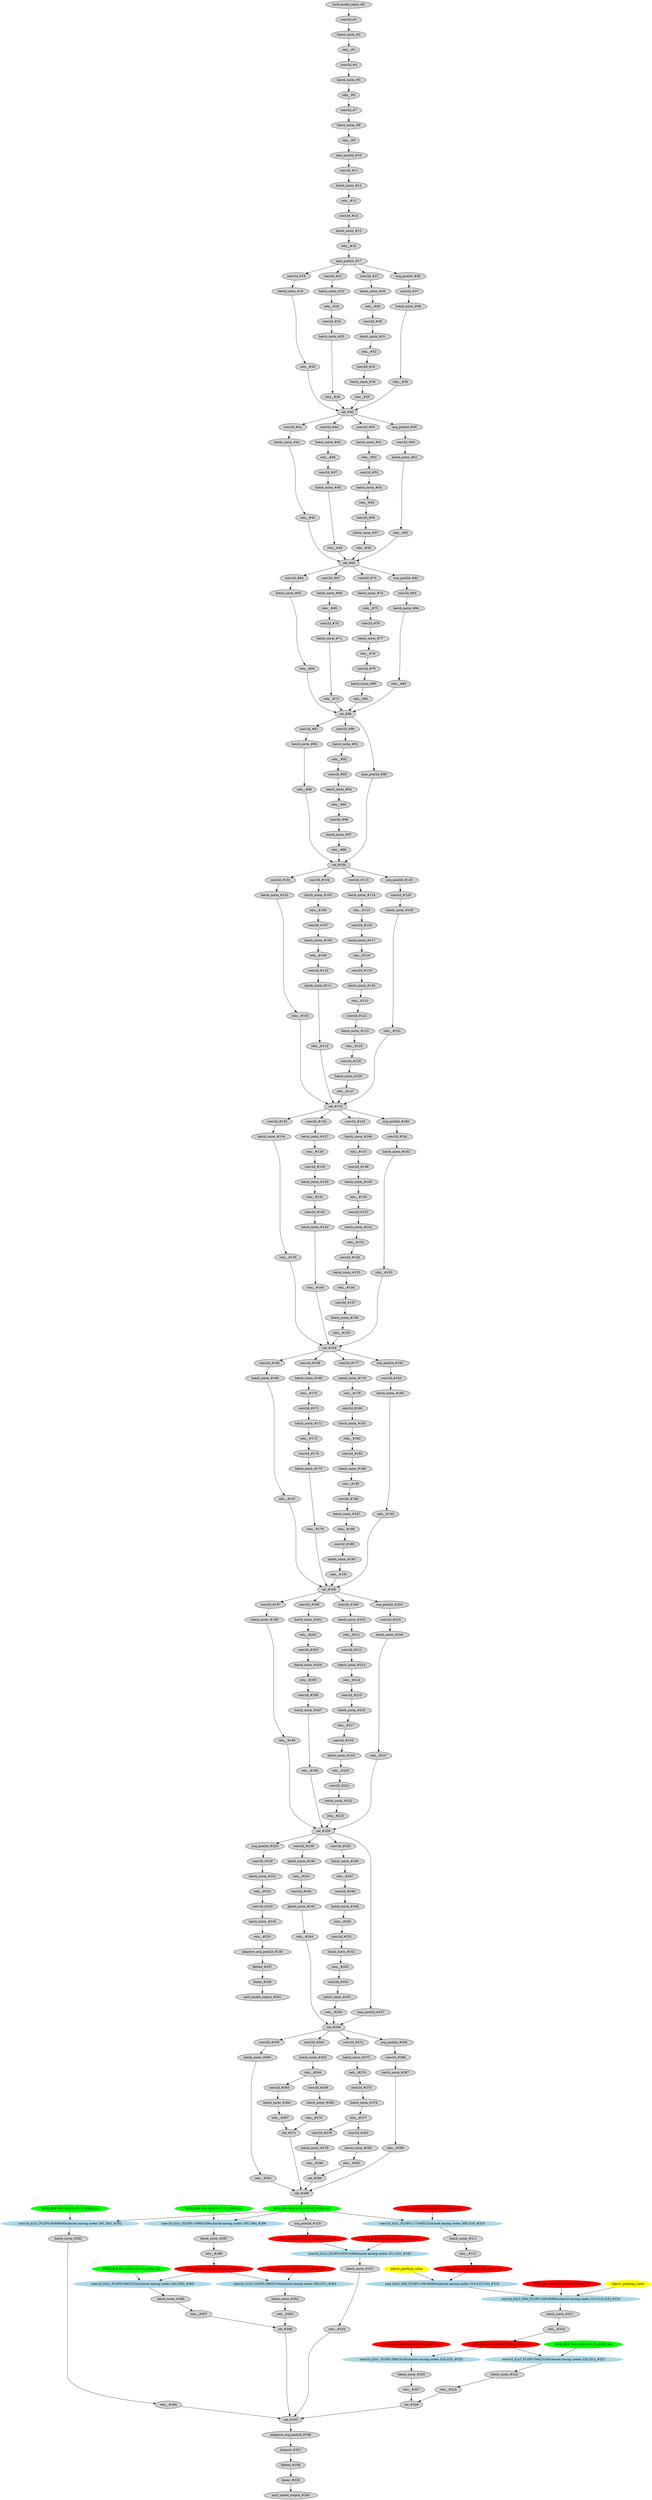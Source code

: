 strict digraph  {
"0 /nncf_model_input_0" [id=0, label="nncf_model_input_#0", style=filled, type=nncf_model_input];
"1 Inception3/BasicConv2d[Conv2d_1a_3x3]/Conv2d[conv]/conv2d_0" [id=1, label="conv2d_#1", style=filled, type=conv2d];
"2 Inception3/BasicConv2d[Conv2d_1a_3x3]/BatchNorm2d[bn]/batch_norm_0" [id=2, label="batch_norm_#2", style=filled, type=batch_norm];
"3 Inception3/BasicConv2d[Conv2d_1a_3x3]/relu__0" [id=3, label="relu__#3", style=filled, type=relu_];
"4 Inception3/BasicConv2d[Conv2d_2a_3x3]/Conv2d[conv]/conv2d_0" [id=4, label="conv2d_#4", style=filled, type=conv2d];
"5 Inception3/BasicConv2d[Conv2d_2a_3x3]/BatchNorm2d[bn]/batch_norm_0" [id=5, label="batch_norm_#5", style=filled, type=batch_norm];
"6 Inception3/BasicConv2d[Conv2d_2a_3x3]/relu__0" [id=6, label="relu__#6", style=filled, type=relu_];
"7 Inception3/BasicConv2d[Conv2d_2b_3x3]/Conv2d[conv]/conv2d_0" [id=7, label="conv2d_#7", style=filled, type=conv2d];
"8 Inception3/BasicConv2d[Conv2d_2b_3x3]/BatchNorm2d[bn]/batch_norm_0" [id=8, label="batch_norm_#8", style=filled, type=batch_norm];
"9 Inception3/BasicConv2d[Conv2d_2b_3x3]/relu__0" [id=9, label="relu__#9", style=filled, type=relu_];
"10 Inception3/MaxPool2d[maxpool1]/max_pool2d_0" [id=10, label="max_pool2d_#10", style=filled, type=max_pool2d];
"11 Inception3/BasicConv2d[Conv2d_3b_1x1]/Conv2d[conv]/conv2d_0" [id=11, label="conv2d_#11", style=filled, type=conv2d];
"12 Inception3/BasicConv2d[Conv2d_3b_1x1]/BatchNorm2d[bn]/batch_norm_0" [id=12, label="batch_norm_#12", style=filled, type=batch_norm];
"13 Inception3/BasicConv2d[Conv2d_3b_1x1]/relu__0" [id=13, label="relu__#13", style=filled, type=relu_];
"14 Inception3/BasicConv2d[Conv2d_4a_3x3]/Conv2d[conv]/conv2d_0" [id=14, label="conv2d_#14", style=filled, type=conv2d];
"15 Inception3/BasicConv2d[Conv2d_4a_3x3]/BatchNorm2d[bn]/batch_norm_0" [id=15, label="batch_norm_#15", style=filled, type=batch_norm];
"16 Inception3/BasicConv2d[Conv2d_4a_3x3]/relu__0" [id=16, label="relu__#16", style=filled, type=relu_];
"17 Inception3/MaxPool2d[maxpool2]/max_pool2d_0" [id=17, label="max_pool2d_#17", style=filled, type=max_pool2d];
"18 Inception3/InceptionA[Mixed_5b]/BasicConv2d[branch1x1]/Conv2d[conv]/conv2d_0" [id=18, label="conv2d_#18", style=filled, type=conv2d];
"19 Inception3/InceptionA[Mixed_5b]/BasicConv2d[branch1x1]/BatchNorm2d[bn]/batch_norm_0" [id=19, label="batch_norm_#19", style=filled, type=batch_norm];
"20 Inception3/InceptionA[Mixed_5b]/BasicConv2d[branch1x1]/relu__0" [id=20, label="relu__#20", style=filled, type=relu_];
"21 Inception3/InceptionA[Mixed_5b]/BasicConv2d[branch5x5_1]/Conv2d[conv]/conv2d_0" [id=21, label="conv2d_#21", style=filled, type=conv2d];
"22 Inception3/InceptionA[Mixed_5b]/BasicConv2d[branch5x5_1]/BatchNorm2d[bn]/batch_norm_0" [id=22, label="batch_norm_#22", style=filled, type=batch_norm];
"23 Inception3/InceptionA[Mixed_5b]/BasicConv2d[branch5x5_1]/relu__0" [id=23, label="relu__#23", style=filled, type=relu_];
"24 Inception3/InceptionA[Mixed_5b]/BasicConv2d[branch5x5_2]/Conv2d[conv]/conv2d_0" [id=24, label="conv2d_#24", style=filled, type=conv2d];
"25 Inception3/InceptionA[Mixed_5b]/BasicConv2d[branch5x5_2]/BatchNorm2d[bn]/batch_norm_0" [id=25, label="batch_norm_#25", style=filled, type=batch_norm];
"26 Inception3/InceptionA[Mixed_5b]/BasicConv2d[branch5x5_2]/relu__0" [id=26, label="relu__#26", style=filled, type=relu_];
"27 Inception3/InceptionA[Mixed_5b]/BasicConv2d[branch3x3dbl_1]/Conv2d[conv]/conv2d_0" [id=27, label="conv2d_#27", style=filled, type=conv2d];
"28 Inception3/InceptionA[Mixed_5b]/BasicConv2d[branch3x3dbl_1]/BatchNorm2d[bn]/batch_norm_0" [id=28, label="batch_norm_#28", style=filled, type=batch_norm];
"29 Inception3/InceptionA[Mixed_5b]/BasicConv2d[branch3x3dbl_1]/relu__0" [id=29, label="relu__#29", style=filled, type=relu_];
"30 Inception3/InceptionA[Mixed_5b]/BasicConv2d[branch3x3dbl_2]/Conv2d[conv]/conv2d_0" [id=30, label="conv2d_#30", style=filled, type=conv2d];
"31 Inception3/InceptionA[Mixed_5b]/BasicConv2d[branch3x3dbl_2]/BatchNorm2d[bn]/batch_norm_0" [id=31, label="batch_norm_#31", style=filled, type=batch_norm];
"32 Inception3/InceptionA[Mixed_5b]/BasicConv2d[branch3x3dbl_2]/relu__0" [id=32, label="relu__#32", style=filled, type=relu_];
"33 Inception3/InceptionA[Mixed_5b]/BasicConv2d[branch3x3dbl_3]/Conv2d[conv]/conv2d_0" [id=33, label="conv2d_#33", style=filled, type=conv2d];
"34 Inception3/InceptionA[Mixed_5b]/BasicConv2d[branch3x3dbl_3]/BatchNorm2d[bn]/batch_norm_0" [id=34, label="batch_norm_#34", style=filled, type=batch_norm];
"35 Inception3/InceptionA[Mixed_5b]/BasicConv2d[branch3x3dbl_3]/relu__0" [id=35, label="relu__#35", style=filled, type=relu_];
"36 Inception3/InceptionA[Mixed_5b]/avg_pool2d_0" [id=36, label="avg_pool2d_#36", style=filled, type=avg_pool2d];
"37 Inception3/InceptionA[Mixed_5b]/BasicConv2d[branch_pool]/Conv2d[conv]/conv2d_0" [id=37, label="conv2d_#37", style=filled, type=conv2d];
"38 Inception3/InceptionA[Mixed_5b]/BasicConv2d[branch_pool]/BatchNorm2d[bn]/batch_norm_0" [id=38, label="batch_norm_#38", style=filled, type=batch_norm];
"39 Inception3/InceptionA[Mixed_5b]/BasicConv2d[branch_pool]/relu__0" [id=39, label="relu__#39", style=filled, type=relu_];
"40 Inception3/InceptionA[Mixed_5b]/cat_0" [id=40, label="cat_#40", style=filled, type=cat];
"41 Inception3/InceptionA[Mixed_5c]/BasicConv2d[branch1x1]/Conv2d[conv]/conv2d_0" [id=41, label="conv2d_#41", style=filled, type=conv2d];
"42 Inception3/InceptionA[Mixed_5c]/BasicConv2d[branch1x1]/BatchNorm2d[bn]/batch_norm_0" [id=42, label="batch_norm_#42", style=filled, type=batch_norm];
"43 Inception3/InceptionA[Mixed_5c]/BasicConv2d[branch1x1]/relu__0" [id=43, label="relu__#43", style=filled, type=relu_];
"44 Inception3/InceptionA[Mixed_5c]/BasicConv2d[branch5x5_1]/Conv2d[conv]/conv2d_0" [id=44, label="conv2d_#44", style=filled, type=conv2d];
"45 Inception3/InceptionA[Mixed_5c]/BasicConv2d[branch5x5_1]/BatchNorm2d[bn]/batch_norm_0" [id=45, label="batch_norm_#45", style=filled, type=batch_norm];
"46 Inception3/InceptionA[Mixed_5c]/BasicConv2d[branch5x5_1]/relu__0" [id=46, label="relu__#46", style=filled, type=relu_];
"47 Inception3/InceptionA[Mixed_5c]/BasicConv2d[branch5x5_2]/Conv2d[conv]/conv2d_0" [id=47, label="conv2d_#47", style=filled, type=conv2d];
"48 Inception3/InceptionA[Mixed_5c]/BasicConv2d[branch5x5_2]/BatchNorm2d[bn]/batch_norm_0" [id=48, label="batch_norm_#48", style=filled, type=batch_norm];
"49 Inception3/InceptionA[Mixed_5c]/BasicConv2d[branch5x5_2]/relu__0" [id=49, label="relu__#49", style=filled, type=relu_];
"50 Inception3/InceptionA[Mixed_5c]/BasicConv2d[branch3x3dbl_1]/Conv2d[conv]/conv2d_0" [id=50, label="conv2d_#50", style=filled, type=conv2d];
"51 Inception3/InceptionA[Mixed_5c]/BasicConv2d[branch3x3dbl_1]/BatchNorm2d[bn]/batch_norm_0" [id=51, label="batch_norm_#51", style=filled, type=batch_norm];
"52 Inception3/InceptionA[Mixed_5c]/BasicConv2d[branch3x3dbl_1]/relu__0" [id=52, label="relu__#52", style=filled, type=relu_];
"53 Inception3/InceptionA[Mixed_5c]/BasicConv2d[branch3x3dbl_2]/Conv2d[conv]/conv2d_0" [id=53, label="conv2d_#53", style=filled, type=conv2d];
"54 Inception3/InceptionA[Mixed_5c]/BasicConv2d[branch3x3dbl_2]/BatchNorm2d[bn]/batch_norm_0" [id=54, label="batch_norm_#54", style=filled, type=batch_norm];
"55 Inception3/InceptionA[Mixed_5c]/BasicConv2d[branch3x3dbl_2]/relu__0" [id=55, label="relu__#55", style=filled, type=relu_];
"56 Inception3/InceptionA[Mixed_5c]/BasicConv2d[branch3x3dbl_3]/Conv2d[conv]/conv2d_0" [id=56, label="conv2d_#56", style=filled, type=conv2d];
"57 Inception3/InceptionA[Mixed_5c]/BasicConv2d[branch3x3dbl_3]/BatchNorm2d[bn]/batch_norm_0" [id=57, label="batch_norm_#57", style=filled, type=batch_norm];
"58 Inception3/InceptionA[Mixed_5c]/BasicConv2d[branch3x3dbl_3]/relu__0" [id=58, label="relu__#58", style=filled, type=relu_];
"59 Inception3/InceptionA[Mixed_5c]/avg_pool2d_0" [id=59, label="avg_pool2d_#59", style=filled, type=avg_pool2d];
"60 Inception3/InceptionA[Mixed_5c]/BasicConv2d[branch_pool]/Conv2d[conv]/conv2d_0" [id=60, label="conv2d_#60", style=filled, type=conv2d];
"61 Inception3/InceptionA[Mixed_5c]/BasicConv2d[branch_pool]/BatchNorm2d[bn]/batch_norm_0" [id=61, label="batch_norm_#61", style=filled, type=batch_norm];
"62 Inception3/InceptionA[Mixed_5c]/BasicConv2d[branch_pool]/relu__0" [id=62, label="relu__#62", style=filled, type=relu_];
"63 Inception3/InceptionA[Mixed_5c]/cat_0" [id=63, label="cat_#63", style=filled, type=cat];
"64 Inception3/InceptionA[Mixed_5d]/BasicConv2d[branch1x1]/Conv2d[conv]/conv2d_0" [id=64, label="conv2d_#64", style=filled, type=conv2d];
"65 Inception3/InceptionA[Mixed_5d]/BasicConv2d[branch1x1]/BatchNorm2d[bn]/batch_norm_0" [id=65, label="batch_norm_#65", style=filled, type=batch_norm];
"66 Inception3/InceptionA[Mixed_5d]/BasicConv2d[branch1x1]/relu__0" [id=66, label="relu__#66", style=filled, type=relu_];
"67 Inception3/InceptionA[Mixed_5d]/BasicConv2d[branch5x5_1]/Conv2d[conv]/conv2d_0" [id=67, label="conv2d_#67", style=filled, type=conv2d];
"68 Inception3/InceptionA[Mixed_5d]/BasicConv2d[branch5x5_1]/BatchNorm2d[bn]/batch_norm_0" [id=68, label="batch_norm_#68", style=filled, type=batch_norm];
"69 Inception3/InceptionA[Mixed_5d]/BasicConv2d[branch5x5_1]/relu__0" [id=69, label="relu__#69", style=filled, type=relu_];
"70 Inception3/InceptionA[Mixed_5d]/BasicConv2d[branch5x5_2]/Conv2d[conv]/conv2d_0" [id=70, label="conv2d_#70", style=filled, type=conv2d];
"71 Inception3/InceptionA[Mixed_5d]/BasicConv2d[branch5x5_2]/BatchNorm2d[bn]/batch_norm_0" [id=71, label="batch_norm_#71", style=filled, type=batch_norm];
"72 Inception3/InceptionA[Mixed_5d]/BasicConv2d[branch5x5_2]/relu__0" [id=72, label="relu__#72", style=filled, type=relu_];
"73 Inception3/InceptionA[Mixed_5d]/BasicConv2d[branch3x3dbl_1]/Conv2d[conv]/conv2d_0" [id=73, label="conv2d_#73", style=filled, type=conv2d];
"74 Inception3/InceptionA[Mixed_5d]/BasicConv2d[branch3x3dbl_1]/BatchNorm2d[bn]/batch_norm_0" [id=74, label="batch_norm_#74", style=filled, type=batch_norm];
"75 Inception3/InceptionA[Mixed_5d]/BasicConv2d[branch3x3dbl_1]/relu__0" [id=75, label="relu__#75", style=filled, type=relu_];
"76 Inception3/InceptionA[Mixed_5d]/BasicConv2d[branch3x3dbl_2]/Conv2d[conv]/conv2d_0" [id=76, label="conv2d_#76", style=filled, type=conv2d];
"77 Inception3/InceptionA[Mixed_5d]/BasicConv2d[branch3x3dbl_2]/BatchNorm2d[bn]/batch_norm_0" [id=77, label="batch_norm_#77", style=filled, type=batch_norm];
"78 Inception3/InceptionA[Mixed_5d]/BasicConv2d[branch3x3dbl_2]/relu__0" [id=78, label="relu__#78", style=filled, type=relu_];
"79 Inception3/InceptionA[Mixed_5d]/BasicConv2d[branch3x3dbl_3]/Conv2d[conv]/conv2d_0" [id=79, label="conv2d_#79", style=filled, type=conv2d];
"80 Inception3/InceptionA[Mixed_5d]/BasicConv2d[branch3x3dbl_3]/BatchNorm2d[bn]/batch_norm_0" [id=80, label="batch_norm_#80", style=filled, type=batch_norm];
"81 Inception3/InceptionA[Mixed_5d]/BasicConv2d[branch3x3dbl_3]/relu__0" [id=81, label="relu__#81", style=filled, type=relu_];
"82 Inception3/InceptionA[Mixed_5d]/avg_pool2d_0" [id=82, label="avg_pool2d_#82", style=filled, type=avg_pool2d];
"83 Inception3/InceptionA[Mixed_5d]/BasicConv2d[branch_pool]/Conv2d[conv]/conv2d_0" [id=83, label="conv2d_#83", style=filled, type=conv2d];
"84 Inception3/InceptionA[Mixed_5d]/BasicConv2d[branch_pool]/BatchNorm2d[bn]/batch_norm_0" [id=84, label="batch_norm_#84", style=filled, type=batch_norm];
"85 Inception3/InceptionA[Mixed_5d]/BasicConv2d[branch_pool]/relu__0" [id=85, label="relu__#85", style=filled, type=relu_];
"86 Inception3/InceptionA[Mixed_5d]/cat_0" [id=86, label="cat_#86", style=filled, type=cat];
"87 Inception3/InceptionB[Mixed_6a]/BasicConv2d[branch3x3]/Conv2d[conv]/conv2d_0" [id=87, label="conv2d_#87", style=filled, type=conv2d];
"88 Inception3/InceptionB[Mixed_6a]/BasicConv2d[branch3x3]/BatchNorm2d[bn]/batch_norm_0" [id=88, label="batch_norm_#88", style=filled, type=batch_norm];
"89 Inception3/InceptionB[Mixed_6a]/BasicConv2d[branch3x3]/relu__0" [id=89, label="relu__#89", style=filled, type=relu_];
"90 Inception3/InceptionB[Mixed_6a]/BasicConv2d[branch3x3dbl_1]/Conv2d[conv]/conv2d_0" [id=90, label="conv2d_#90", style=filled, type=conv2d];
"91 Inception3/InceptionB[Mixed_6a]/BasicConv2d[branch3x3dbl_1]/BatchNorm2d[bn]/batch_norm_0" [id=91, label="batch_norm_#91", style=filled, type=batch_norm];
"92 Inception3/InceptionB[Mixed_6a]/BasicConv2d[branch3x3dbl_1]/relu__0" [id=92, label="relu__#92", style=filled, type=relu_];
"93 Inception3/InceptionB[Mixed_6a]/BasicConv2d[branch3x3dbl_2]/Conv2d[conv]/conv2d_0" [id=93, label="conv2d_#93", style=filled, type=conv2d];
"94 Inception3/InceptionB[Mixed_6a]/BasicConv2d[branch3x3dbl_2]/BatchNorm2d[bn]/batch_norm_0" [id=94, label="batch_norm_#94", style=filled, type=batch_norm];
"95 Inception3/InceptionB[Mixed_6a]/BasicConv2d[branch3x3dbl_2]/relu__0" [id=95, label="relu__#95", style=filled, type=relu_];
"96 Inception3/InceptionB[Mixed_6a]/BasicConv2d[branch3x3dbl_3]/Conv2d[conv]/conv2d_0" [id=96, label="conv2d_#96", style=filled, type=conv2d];
"97 Inception3/InceptionB[Mixed_6a]/BasicConv2d[branch3x3dbl_3]/BatchNorm2d[bn]/batch_norm_0" [id=97, label="batch_norm_#97", style=filled, type=batch_norm];
"98 Inception3/InceptionB[Mixed_6a]/BasicConv2d[branch3x3dbl_3]/relu__0" [id=98, label="relu__#98", style=filled, type=relu_];
"99 Inception3/InceptionB[Mixed_6a]/max_pool2d_0" [id=99, label="max_pool2d_#99", style=filled, type=max_pool2d];
"100 Inception3/InceptionB[Mixed_6a]/cat_0" [id=100, label="cat_#100", style=filled, type=cat];
"101 Inception3/InceptionC[Mixed_6b]/BasicConv2d[branch1x1]/Conv2d[conv]/conv2d_0" [id=101, label="conv2d_#101", style=filled, type=conv2d];
"102 Inception3/InceptionC[Mixed_6b]/BasicConv2d[branch1x1]/BatchNorm2d[bn]/batch_norm_0" [id=102, label="batch_norm_#102", style=filled, type=batch_norm];
"103 Inception3/InceptionC[Mixed_6b]/BasicConv2d[branch1x1]/relu__0" [id=103, label="relu__#103", style=filled, type=relu_];
"104 Inception3/InceptionC[Mixed_6b]/BasicConv2d[branch7x7_1]/Conv2d[conv]/conv2d_0" [id=104, label="conv2d_#104", style=filled, type=conv2d];
"105 Inception3/InceptionC[Mixed_6b]/BasicConv2d[branch7x7_1]/BatchNorm2d[bn]/batch_norm_0" [id=105, label="batch_norm_#105", style=filled, type=batch_norm];
"106 Inception3/InceptionC[Mixed_6b]/BasicConv2d[branch7x7_1]/relu__0" [id=106, label="relu__#106", style=filled, type=relu_];
"107 Inception3/InceptionC[Mixed_6b]/BasicConv2d[branch7x7_2]/Conv2d[conv]/conv2d_0" [id=107, label="conv2d_#107", style=filled, type=conv2d];
"108 Inception3/InceptionC[Mixed_6b]/BasicConv2d[branch7x7_2]/BatchNorm2d[bn]/batch_norm_0" [id=108, label="batch_norm_#108", style=filled, type=batch_norm];
"109 Inception3/InceptionC[Mixed_6b]/BasicConv2d[branch7x7_2]/relu__0" [id=109, label="relu__#109", style=filled, type=relu_];
"110 Inception3/InceptionC[Mixed_6b]/BasicConv2d[branch7x7_3]/Conv2d[conv]/conv2d_0" [id=110, label="conv2d_#110", style=filled, type=conv2d];
"111 Inception3/InceptionC[Mixed_6b]/BasicConv2d[branch7x7_3]/BatchNorm2d[bn]/batch_norm_0" [id=111, label="batch_norm_#111", style=filled, type=batch_norm];
"112 Inception3/InceptionC[Mixed_6b]/BasicConv2d[branch7x7_3]/relu__0" [id=112, label="relu__#112", style=filled, type=relu_];
"113 Inception3/InceptionC[Mixed_6b]/BasicConv2d[branch7x7dbl_1]/Conv2d[conv]/conv2d_0" [id=113, label="conv2d_#113", style=filled, type=conv2d];
"114 Inception3/InceptionC[Mixed_6b]/BasicConv2d[branch7x7dbl_1]/BatchNorm2d[bn]/batch_norm_0" [id=114, label="batch_norm_#114", style=filled, type=batch_norm];
"115 Inception3/InceptionC[Mixed_6b]/BasicConv2d[branch7x7dbl_1]/relu__0" [id=115, label="relu__#115", style=filled, type=relu_];
"116 Inception3/InceptionC[Mixed_6b]/BasicConv2d[branch7x7dbl_2]/Conv2d[conv]/conv2d_0" [id=116, label="conv2d_#116", style=filled, type=conv2d];
"117 Inception3/InceptionC[Mixed_6b]/BasicConv2d[branch7x7dbl_2]/BatchNorm2d[bn]/batch_norm_0" [id=117, label="batch_norm_#117", style=filled, type=batch_norm];
"118 Inception3/InceptionC[Mixed_6b]/BasicConv2d[branch7x7dbl_2]/relu__0" [id=118, label="relu__#118", style=filled, type=relu_];
"119 Inception3/InceptionC[Mixed_6b]/BasicConv2d[branch7x7dbl_3]/Conv2d[conv]/conv2d_0" [id=119, label="conv2d_#119", style=filled, type=conv2d];
"120 Inception3/InceptionC[Mixed_6b]/BasicConv2d[branch7x7dbl_3]/BatchNorm2d[bn]/batch_norm_0" [id=120, label="batch_norm_#120", style=filled, type=batch_norm];
"121 Inception3/InceptionC[Mixed_6b]/BasicConv2d[branch7x7dbl_3]/relu__0" [id=121, label="relu__#121", style=filled, type=relu_];
"122 Inception3/InceptionC[Mixed_6b]/BasicConv2d[branch7x7dbl_4]/Conv2d[conv]/conv2d_0" [id=122, label="conv2d_#122", style=filled, type=conv2d];
"123 Inception3/InceptionC[Mixed_6b]/BasicConv2d[branch7x7dbl_4]/BatchNorm2d[bn]/batch_norm_0" [id=123, label="batch_norm_#123", style=filled, type=batch_norm];
"124 Inception3/InceptionC[Mixed_6b]/BasicConv2d[branch7x7dbl_4]/relu__0" [id=124, label="relu__#124", style=filled, type=relu_];
"125 Inception3/InceptionC[Mixed_6b]/BasicConv2d[branch7x7dbl_5]/Conv2d[conv]/conv2d_0" [id=125, label="conv2d_#125", style=filled, type=conv2d];
"126 Inception3/InceptionC[Mixed_6b]/BasicConv2d[branch7x7dbl_5]/BatchNorm2d[bn]/batch_norm_0" [id=126, label="batch_norm_#126", style=filled, type=batch_norm];
"127 Inception3/InceptionC[Mixed_6b]/BasicConv2d[branch7x7dbl_5]/relu__0" [id=127, label="relu__#127", style=filled, type=relu_];
"128 Inception3/InceptionC[Mixed_6b]/avg_pool2d_0" [id=128, label="avg_pool2d_#128", style=filled, type=avg_pool2d];
"129 Inception3/InceptionC[Mixed_6b]/BasicConv2d[branch_pool]/Conv2d[conv]/conv2d_0" [id=129, label="conv2d_#129", style=filled, type=conv2d];
"130 Inception3/InceptionC[Mixed_6b]/BasicConv2d[branch_pool]/BatchNorm2d[bn]/batch_norm_0" [id=130, label="batch_norm_#130", style=filled, type=batch_norm];
"131 Inception3/InceptionC[Mixed_6b]/BasicConv2d[branch_pool]/relu__0" [id=131, label="relu__#131", style=filled, type=relu_];
"132 Inception3/InceptionC[Mixed_6b]/cat_0" [id=132, label="cat_#132", style=filled, type=cat];
"133 Inception3/InceptionC[Mixed_6c]/BasicConv2d[branch1x1]/Conv2d[conv]/conv2d_0" [id=133, label="conv2d_#133", style=filled, type=conv2d];
"134 Inception3/InceptionC[Mixed_6c]/BasicConv2d[branch1x1]/BatchNorm2d[bn]/batch_norm_0" [id=134, label="batch_norm_#134", style=filled, type=batch_norm];
"135 Inception3/InceptionC[Mixed_6c]/BasicConv2d[branch1x1]/relu__0" [id=135, label="relu__#135", style=filled, type=relu_];
"136 Inception3/InceptionC[Mixed_6c]/BasicConv2d[branch7x7_1]/Conv2d[conv]/conv2d_0" [id=136, label="conv2d_#136", style=filled, type=conv2d];
"137 Inception3/InceptionC[Mixed_6c]/BasicConv2d[branch7x7_1]/BatchNorm2d[bn]/batch_norm_0" [id=137, label="batch_norm_#137", style=filled, type=batch_norm];
"138 Inception3/InceptionC[Mixed_6c]/BasicConv2d[branch7x7_1]/relu__0" [id=138, label="relu__#138", style=filled, type=relu_];
"139 Inception3/InceptionC[Mixed_6c]/BasicConv2d[branch7x7_2]/Conv2d[conv]/conv2d_0" [id=139, label="conv2d_#139", style=filled, type=conv2d];
"140 Inception3/InceptionC[Mixed_6c]/BasicConv2d[branch7x7_2]/BatchNorm2d[bn]/batch_norm_0" [id=140, label="batch_norm_#140", style=filled, type=batch_norm];
"141 Inception3/InceptionC[Mixed_6c]/BasicConv2d[branch7x7_2]/relu__0" [id=141, label="relu__#141", style=filled, type=relu_];
"142 Inception3/InceptionC[Mixed_6c]/BasicConv2d[branch7x7_3]/Conv2d[conv]/conv2d_0" [id=142, label="conv2d_#142", style=filled, type=conv2d];
"143 Inception3/InceptionC[Mixed_6c]/BasicConv2d[branch7x7_3]/BatchNorm2d[bn]/batch_norm_0" [id=143, label="batch_norm_#143", style=filled, type=batch_norm];
"144 Inception3/InceptionC[Mixed_6c]/BasicConv2d[branch7x7_3]/relu__0" [id=144, label="relu__#144", style=filled, type=relu_];
"145 Inception3/InceptionC[Mixed_6c]/BasicConv2d[branch7x7dbl_1]/Conv2d[conv]/conv2d_0" [id=145, label="conv2d_#145", style=filled, type=conv2d];
"146 Inception3/InceptionC[Mixed_6c]/BasicConv2d[branch7x7dbl_1]/BatchNorm2d[bn]/batch_norm_0" [id=146, label="batch_norm_#146", style=filled, type=batch_norm];
"147 Inception3/InceptionC[Mixed_6c]/BasicConv2d[branch7x7dbl_1]/relu__0" [id=147, label="relu__#147", style=filled, type=relu_];
"148 Inception3/InceptionC[Mixed_6c]/BasicConv2d[branch7x7dbl_2]/Conv2d[conv]/conv2d_0" [id=148, label="conv2d_#148", style=filled, type=conv2d];
"149 Inception3/InceptionC[Mixed_6c]/BasicConv2d[branch7x7dbl_2]/BatchNorm2d[bn]/batch_norm_0" [id=149, label="batch_norm_#149", style=filled, type=batch_norm];
"150 Inception3/InceptionC[Mixed_6c]/BasicConv2d[branch7x7dbl_2]/relu__0" [id=150, label="relu__#150", style=filled, type=relu_];
"151 Inception3/InceptionC[Mixed_6c]/BasicConv2d[branch7x7dbl_3]/Conv2d[conv]/conv2d_0" [id=151, label="conv2d_#151", style=filled, type=conv2d];
"152 Inception3/InceptionC[Mixed_6c]/BasicConv2d[branch7x7dbl_3]/BatchNorm2d[bn]/batch_norm_0" [id=152, label="batch_norm_#152", style=filled, type=batch_norm];
"153 Inception3/InceptionC[Mixed_6c]/BasicConv2d[branch7x7dbl_3]/relu__0" [id=153, label="relu__#153", style=filled, type=relu_];
"154 Inception3/InceptionC[Mixed_6c]/BasicConv2d[branch7x7dbl_4]/Conv2d[conv]/conv2d_0" [id=154, label="conv2d_#154", style=filled, type=conv2d];
"155 Inception3/InceptionC[Mixed_6c]/BasicConv2d[branch7x7dbl_4]/BatchNorm2d[bn]/batch_norm_0" [id=155, label="batch_norm_#155", style=filled, type=batch_norm];
"156 Inception3/InceptionC[Mixed_6c]/BasicConv2d[branch7x7dbl_4]/relu__0" [id=156, label="relu__#156", style=filled, type=relu_];
"157 Inception3/InceptionC[Mixed_6c]/BasicConv2d[branch7x7dbl_5]/Conv2d[conv]/conv2d_0" [id=157, label="conv2d_#157", style=filled, type=conv2d];
"158 Inception3/InceptionC[Mixed_6c]/BasicConv2d[branch7x7dbl_5]/BatchNorm2d[bn]/batch_norm_0" [id=158, label="batch_norm_#158", style=filled, type=batch_norm];
"159 Inception3/InceptionC[Mixed_6c]/BasicConv2d[branch7x7dbl_5]/relu__0" [id=159, label="relu__#159", style=filled, type=relu_];
"160 Inception3/InceptionC[Mixed_6c]/avg_pool2d_0" [id=160, label="avg_pool2d_#160", style=filled, type=avg_pool2d];
"161 Inception3/InceptionC[Mixed_6c]/BasicConv2d[branch_pool]/Conv2d[conv]/conv2d_0" [id=161, label="conv2d_#161", style=filled, type=conv2d];
"162 Inception3/InceptionC[Mixed_6c]/BasicConv2d[branch_pool]/BatchNorm2d[bn]/batch_norm_0" [id=162, label="batch_norm_#162", style=filled, type=batch_norm];
"163 Inception3/InceptionC[Mixed_6c]/BasicConv2d[branch_pool]/relu__0" [id=163, label="relu__#163", style=filled, type=relu_];
"164 Inception3/InceptionC[Mixed_6c]/cat_0" [id=164, label="cat_#164", style=filled, type=cat];
"165 Inception3/InceptionC[Mixed_6d]/BasicConv2d[branch1x1]/Conv2d[conv]/conv2d_0" [id=165, label="conv2d_#165", style=filled, type=conv2d];
"166 Inception3/InceptionC[Mixed_6d]/BasicConv2d[branch1x1]/BatchNorm2d[bn]/batch_norm_0" [id=166, label="batch_norm_#166", style=filled, type=batch_norm];
"167 Inception3/InceptionC[Mixed_6d]/BasicConv2d[branch1x1]/relu__0" [id=167, label="relu__#167", style=filled, type=relu_];
"168 Inception3/InceptionC[Mixed_6d]/BasicConv2d[branch7x7_1]/Conv2d[conv]/conv2d_0" [id=168, label="conv2d_#168", style=filled, type=conv2d];
"169 Inception3/InceptionC[Mixed_6d]/BasicConv2d[branch7x7_1]/BatchNorm2d[bn]/batch_norm_0" [id=169, label="batch_norm_#169", style=filled, type=batch_norm];
"170 Inception3/InceptionC[Mixed_6d]/BasicConv2d[branch7x7_1]/relu__0" [id=170, label="relu__#170", style=filled, type=relu_];
"171 Inception3/InceptionC[Mixed_6d]/BasicConv2d[branch7x7_2]/Conv2d[conv]/conv2d_0" [id=171, label="conv2d_#171", style=filled, type=conv2d];
"172 Inception3/InceptionC[Mixed_6d]/BasicConv2d[branch7x7_2]/BatchNorm2d[bn]/batch_norm_0" [id=172, label="batch_norm_#172", style=filled, type=batch_norm];
"173 Inception3/InceptionC[Mixed_6d]/BasicConv2d[branch7x7_2]/relu__0" [id=173, label="relu__#173", style=filled, type=relu_];
"174 Inception3/InceptionC[Mixed_6d]/BasicConv2d[branch7x7_3]/Conv2d[conv]/conv2d_0" [id=174, label="conv2d_#174", style=filled, type=conv2d];
"175 Inception3/InceptionC[Mixed_6d]/BasicConv2d[branch7x7_3]/BatchNorm2d[bn]/batch_norm_0" [id=175, label="batch_norm_#175", style=filled, type=batch_norm];
"176 Inception3/InceptionC[Mixed_6d]/BasicConv2d[branch7x7_3]/relu__0" [id=176, label="relu__#176", style=filled, type=relu_];
"177 Inception3/InceptionC[Mixed_6d]/BasicConv2d[branch7x7dbl_1]/Conv2d[conv]/conv2d_0" [id=177, label="conv2d_#177", style=filled, type=conv2d];
"178 Inception3/InceptionC[Mixed_6d]/BasicConv2d[branch7x7dbl_1]/BatchNorm2d[bn]/batch_norm_0" [id=178, label="batch_norm_#178", style=filled, type=batch_norm];
"179 Inception3/InceptionC[Mixed_6d]/BasicConv2d[branch7x7dbl_1]/relu__0" [id=179, label="relu__#179", style=filled, type=relu_];
"180 Inception3/InceptionC[Mixed_6d]/BasicConv2d[branch7x7dbl_2]/Conv2d[conv]/conv2d_0" [id=180, label="conv2d_#180", style=filled, type=conv2d];
"181 Inception3/InceptionC[Mixed_6d]/BasicConv2d[branch7x7dbl_2]/BatchNorm2d[bn]/batch_norm_0" [id=181, label="batch_norm_#181", style=filled, type=batch_norm];
"182 Inception3/InceptionC[Mixed_6d]/BasicConv2d[branch7x7dbl_2]/relu__0" [id=182, label="relu__#182", style=filled, type=relu_];
"183 Inception3/InceptionC[Mixed_6d]/BasicConv2d[branch7x7dbl_3]/Conv2d[conv]/conv2d_0" [id=183, label="conv2d_#183", style=filled, type=conv2d];
"184 Inception3/InceptionC[Mixed_6d]/BasicConv2d[branch7x7dbl_3]/BatchNorm2d[bn]/batch_norm_0" [id=184, label="batch_norm_#184", style=filled, type=batch_norm];
"185 Inception3/InceptionC[Mixed_6d]/BasicConv2d[branch7x7dbl_3]/relu__0" [id=185, label="relu__#185", style=filled, type=relu_];
"186 Inception3/InceptionC[Mixed_6d]/BasicConv2d[branch7x7dbl_4]/Conv2d[conv]/conv2d_0" [id=186, label="conv2d_#186", style=filled, type=conv2d];
"187 Inception3/InceptionC[Mixed_6d]/BasicConv2d[branch7x7dbl_4]/BatchNorm2d[bn]/batch_norm_0" [id=187, label="batch_norm_#187", style=filled, type=batch_norm];
"188 Inception3/InceptionC[Mixed_6d]/BasicConv2d[branch7x7dbl_4]/relu__0" [id=188, label="relu__#188", style=filled, type=relu_];
"189 Inception3/InceptionC[Mixed_6d]/BasicConv2d[branch7x7dbl_5]/Conv2d[conv]/conv2d_0" [id=189, label="conv2d_#189", style=filled, type=conv2d];
"190 Inception3/InceptionC[Mixed_6d]/BasicConv2d[branch7x7dbl_5]/BatchNorm2d[bn]/batch_norm_0" [id=190, label="batch_norm_#190", style=filled, type=batch_norm];
"191 Inception3/InceptionC[Mixed_6d]/BasicConv2d[branch7x7dbl_5]/relu__0" [id=191, label="relu__#191", style=filled, type=relu_];
"192 Inception3/InceptionC[Mixed_6d]/avg_pool2d_0" [id=192, label="avg_pool2d_#192", style=filled, type=avg_pool2d];
"193 Inception3/InceptionC[Mixed_6d]/BasicConv2d[branch_pool]/Conv2d[conv]/conv2d_0" [id=193, label="conv2d_#193", style=filled, type=conv2d];
"194 Inception3/InceptionC[Mixed_6d]/BasicConv2d[branch_pool]/BatchNorm2d[bn]/batch_norm_0" [id=194, label="batch_norm_#194", style=filled, type=batch_norm];
"195 Inception3/InceptionC[Mixed_6d]/BasicConv2d[branch_pool]/relu__0" [id=195, label="relu__#195", style=filled, type=relu_];
"196 Inception3/InceptionC[Mixed_6d]/cat_0" [id=196, label="cat_#196", style=filled, type=cat];
"197 Inception3/InceptionC[Mixed_6e]/BasicConv2d[branch1x1]/Conv2d[conv]/conv2d_0" [id=197, label="conv2d_#197", style=filled, type=conv2d];
"198 Inception3/InceptionC[Mixed_6e]/BasicConv2d[branch1x1]/BatchNorm2d[bn]/batch_norm_0" [id=198, label="batch_norm_#198", style=filled, type=batch_norm];
"199 Inception3/InceptionC[Mixed_6e]/BasicConv2d[branch1x1]/relu__0" [id=199, label="relu__#199", style=filled, type=relu_];
"200 Inception3/InceptionC[Mixed_6e]/BasicConv2d[branch7x7_1]/Conv2d[conv]/conv2d_0" [id=200, label="conv2d_#200", style=filled, type=conv2d];
"201 Inception3/InceptionC[Mixed_6e]/BasicConv2d[branch7x7_1]/BatchNorm2d[bn]/batch_norm_0" [id=201, label="batch_norm_#201", style=filled, type=batch_norm];
"202 Inception3/InceptionC[Mixed_6e]/BasicConv2d[branch7x7_1]/relu__0" [id=202, label="relu__#202", style=filled, type=relu_];
"203 Inception3/InceptionC[Mixed_6e]/BasicConv2d[branch7x7_2]/Conv2d[conv]/conv2d_0" [id=203, label="conv2d_#203", style=filled, type=conv2d];
"204 Inception3/InceptionC[Mixed_6e]/BasicConv2d[branch7x7_2]/BatchNorm2d[bn]/batch_norm_0" [id=204, label="batch_norm_#204", style=filled, type=batch_norm];
"205 Inception3/InceptionC[Mixed_6e]/BasicConv2d[branch7x7_2]/relu__0" [id=205, label="relu__#205", style=filled, type=relu_];
"206 Inception3/InceptionC[Mixed_6e]/BasicConv2d[branch7x7_3]/Conv2d[conv]/conv2d_0" [id=206, label="conv2d_#206", style=filled, type=conv2d];
"207 Inception3/InceptionC[Mixed_6e]/BasicConv2d[branch7x7_3]/BatchNorm2d[bn]/batch_norm_0" [id=207, label="batch_norm_#207", style=filled, type=batch_norm];
"208 Inception3/InceptionC[Mixed_6e]/BasicConv2d[branch7x7_3]/relu__0" [id=208, label="relu__#208", style=filled, type=relu_];
"209 Inception3/InceptionC[Mixed_6e]/BasicConv2d[branch7x7dbl_1]/Conv2d[conv]/conv2d_0" [id=209, label="conv2d_#209", style=filled, type=conv2d];
"210 Inception3/InceptionC[Mixed_6e]/BasicConv2d[branch7x7dbl_1]/BatchNorm2d[bn]/batch_norm_0" [id=210, label="batch_norm_#210", style=filled, type=batch_norm];
"211 Inception3/InceptionC[Mixed_6e]/BasicConv2d[branch7x7dbl_1]/relu__0" [id=211, label="relu__#211", style=filled, type=relu_];
"212 Inception3/InceptionC[Mixed_6e]/BasicConv2d[branch7x7dbl_2]/Conv2d[conv]/conv2d_0" [id=212, label="conv2d_#212", style=filled, type=conv2d];
"213 Inception3/InceptionC[Mixed_6e]/BasicConv2d[branch7x7dbl_2]/BatchNorm2d[bn]/batch_norm_0" [id=213, label="batch_norm_#213", style=filled, type=batch_norm];
"214 Inception3/InceptionC[Mixed_6e]/BasicConv2d[branch7x7dbl_2]/relu__0" [id=214, label="relu__#214", style=filled, type=relu_];
"215 Inception3/InceptionC[Mixed_6e]/BasicConv2d[branch7x7dbl_3]/Conv2d[conv]/conv2d_0" [id=215, label="conv2d_#215", style=filled, type=conv2d];
"216 Inception3/InceptionC[Mixed_6e]/BasicConv2d[branch7x7dbl_3]/BatchNorm2d[bn]/batch_norm_0" [id=216, label="batch_norm_#216", style=filled, type=batch_norm];
"217 Inception3/InceptionC[Mixed_6e]/BasicConv2d[branch7x7dbl_3]/relu__0" [id=217, label="relu__#217", style=filled, type=relu_];
"218 Inception3/InceptionC[Mixed_6e]/BasicConv2d[branch7x7dbl_4]/Conv2d[conv]/conv2d_0" [id=218, label="conv2d_#218", style=filled, type=conv2d];
"219 Inception3/InceptionC[Mixed_6e]/BasicConv2d[branch7x7dbl_4]/BatchNorm2d[bn]/batch_norm_0" [id=219, label="batch_norm_#219", style=filled, type=batch_norm];
"220 Inception3/InceptionC[Mixed_6e]/BasicConv2d[branch7x7dbl_4]/relu__0" [id=220, label="relu__#220", style=filled, type=relu_];
"221 Inception3/InceptionC[Mixed_6e]/BasicConv2d[branch7x7dbl_5]/Conv2d[conv]/conv2d_0" [id=221, label="conv2d_#221", style=filled, type=conv2d];
"222 Inception3/InceptionC[Mixed_6e]/BasicConv2d[branch7x7dbl_5]/BatchNorm2d[bn]/batch_norm_0" [id=222, label="batch_norm_#222", style=filled, type=batch_norm];
"223 Inception3/InceptionC[Mixed_6e]/BasicConv2d[branch7x7dbl_5]/relu__0" [id=223, label="relu__#223", style=filled, type=relu_];
"224 Inception3/InceptionC[Mixed_6e]/avg_pool2d_0" [id=224, label="avg_pool2d_#224", style=filled, type=avg_pool2d];
"225 Inception3/InceptionC[Mixed_6e]/BasicConv2d[branch_pool]/Conv2d[conv]/conv2d_0" [id=225, label="conv2d_#225", style=filled, type=conv2d];
"226 Inception3/InceptionC[Mixed_6e]/BasicConv2d[branch_pool]/BatchNorm2d[bn]/batch_norm_0" [id=226, label="batch_norm_#226", style=filled, type=batch_norm];
"227 Inception3/InceptionC[Mixed_6e]/BasicConv2d[branch_pool]/relu__0" [id=227, label="relu__#227", style=filled, type=relu_];
"228 Inception3/InceptionC[Mixed_6e]/cat_0" [id=228, label="cat_#228", style=filled, type=cat];
"229 Inception3/InceptionAux[AuxLogits]/avg_pool2d_0" [id=229, label="avg_pool2d_#229", style=filled, type=avg_pool2d];
"230 Inception3/InceptionAux[AuxLogits]/BasicConv2d[conv0]/Conv2d[conv]/conv2d_0" [id=230, label="conv2d_#230", style=filled, type=conv2d];
"231 Inception3/InceptionAux[AuxLogits]/BasicConv2d[conv0]/BatchNorm2d[bn]/batch_norm_0" [id=231, label="batch_norm_#231", style=filled, type=batch_norm];
"232 Inception3/InceptionAux[AuxLogits]/BasicConv2d[conv0]/relu__0" [id=232, label="relu__#232", style=filled, type=relu_];
"233 Inception3/InceptionAux[AuxLogits]/BasicConv2d[conv1]/Conv2d[conv]/conv2d_0" [id=233, label="conv2d_#233", style=filled, type=conv2d];
"234 Inception3/InceptionAux[AuxLogits]/BasicConv2d[conv1]/BatchNorm2d[bn]/batch_norm_0" [id=234, label="batch_norm_#234", style=filled, type=batch_norm];
"235 Inception3/InceptionAux[AuxLogits]/BasicConv2d[conv1]/relu__0" [id=235, label="relu__#235", style=filled, type=relu_];
"236 Inception3/InceptionAux[AuxLogits]/adaptive_avg_pool2d_0" [id=236, label="adaptive_avg_pool2d_#236", style=filled, type=adaptive_avg_pool2d];
"237 Inception3/InceptionAux[AuxLogits]/flatten_0" [id=237, label="flatten_#237", style=filled, type=flatten];
"238 Inception3/InceptionAux[AuxLogits]/Linear[fc]/linear_0" [id=238, label="linear_#238", style=filled, type=linear];
"239 Inception3/InceptionD[Mixed_7a]/BasicConv2d[branch3x3_1]/Conv2d[conv]/conv2d_0" [id=239, label="conv2d_#239", style=filled, type=conv2d];
"240 Inception3/InceptionD[Mixed_7a]/BasicConv2d[branch3x3_1]/BatchNorm2d[bn]/batch_norm_0" [id=240, label="batch_norm_#240", style=filled, type=batch_norm];
"241 Inception3/InceptionD[Mixed_7a]/BasicConv2d[branch3x3_1]/relu__0" [id=241, label="relu__#241", style=filled, type=relu_];
"242 Inception3/InceptionD[Mixed_7a]/BasicConv2d[branch3x3_2]/Conv2d[conv]/conv2d_0" [id=242, label="conv2d_#242", style=filled, type=conv2d];
"243 Inception3/InceptionD[Mixed_7a]/BasicConv2d[branch3x3_2]/BatchNorm2d[bn]/batch_norm_0" [id=243, label="batch_norm_#243", style=filled, type=batch_norm];
"244 Inception3/InceptionD[Mixed_7a]/BasicConv2d[branch3x3_2]/relu__0" [id=244, label="relu__#244", style=filled, type=relu_];
"245 Inception3/InceptionD[Mixed_7a]/BasicConv2d[branch7x7x3_1]/Conv2d[conv]/conv2d_0" [id=245, label="conv2d_#245", style=filled, type=conv2d];
"246 Inception3/InceptionD[Mixed_7a]/BasicConv2d[branch7x7x3_1]/BatchNorm2d[bn]/batch_norm_0" [id=246, label="batch_norm_#246", style=filled, type=batch_norm];
"247 Inception3/InceptionD[Mixed_7a]/BasicConv2d[branch7x7x3_1]/relu__0" [id=247, label="relu__#247", style=filled, type=relu_];
"248 Inception3/InceptionD[Mixed_7a]/BasicConv2d[branch7x7x3_2]/Conv2d[conv]/conv2d_0" [id=248, label="conv2d_#248", style=filled, type=conv2d];
"249 Inception3/InceptionD[Mixed_7a]/BasicConv2d[branch7x7x3_2]/BatchNorm2d[bn]/batch_norm_0" [id=249, label="batch_norm_#249", style=filled, type=batch_norm];
"250 Inception3/InceptionD[Mixed_7a]/BasicConv2d[branch7x7x3_2]/relu__0" [id=250, label="relu__#250", style=filled, type=relu_];
"251 Inception3/InceptionD[Mixed_7a]/BasicConv2d[branch7x7x3_3]/Conv2d[conv]/conv2d_0" [id=251, label="conv2d_#251", style=filled, type=conv2d];
"252 Inception3/InceptionD[Mixed_7a]/BasicConv2d[branch7x7x3_3]/BatchNorm2d[bn]/batch_norm_0" [id=252, label="batch_norm_#252", style=filled, type=batch_norm];
"253 Inception3/InceptionD[Mixed_7a]/BasicConv2d[branch7x7x3_3]/relu__0" [id=253, label="relu__#253", style=filled, type=relu_];
"254 Inception3/InceptionD[Mixed_7a]/BasicConv2d[branch7x7x3_4]/Conv2d[conv]/conv2d_0" [id=254, label="conv2d_#254", style=filled, type=conv2d];
"255 Inception3/InceptionD[Mixed_7a]/BasicConv2d[branch7x7x3_4]/BatchNorm2d[bn]/batch_norm_0" [id=255, label="batch_norm_#255", style=filled, type=batch_norm];
"256 Inception3/InceptionD[Mixed_7a]/BasicConv2d[branch7x7x3_4]/relu__0" [id=256, label="relu__#256", style=filled, type=relu_];
"257 Inception3/InceptionD[Mixed_7a]/max_pool2d_0" [id=257, label="max_pool2d_#257", style=filled, type=max_pool2d];
"258 Inception3/InceptionD[Mixed_7a]/cat_0" [id=258, label="cat_#258", style=filled, type=cat];
"259 Inception3/InceptionE[Mixed_7b]/BasicConv2d[branch1x1]/Conv2d[conv]/conv2d_0" [id=259, label="conv2d_#259", style=filled, type=conv2d];
"260 Inception3/InceptionE[Mixed_7b]/BasicConv2d[branch1x1]/BatchNorm2d[bn]/batch_norm_0" [id=260, label="batch_norm_#260", style=filled, type=batch_norm];
"261 Inception3/InceptionE[Mixed_7b]/BasicConv2d[branch1x1]/relu__0" [id=261, label="relu__#261", style=filled, type=relu_];
"262 Inception3/InceptionE[Mixed_7b]/BasicConv2d[branch3x3_1]/Conv2d[conv]/conv2d_0" [id=262, label="conv2d_#262", style=filled, type=conv2d];
"263 Inception3/InceptionE[Mixed_7b]/BasicConv2d[branch3x3_1]/BatchNorm2d[bn]/batch_norm_0" [id=263, label="batch_norm_#263", style=filled, type=batch_norm];
"264 Inception3/InceptionE[Mixed_7b]/BasicConv2d[branch3x3_1]/relu__0" [id=264, label="relu__#264", style=filled, type=relu_];
"265 Inception3/InceptionE[Mixed_7b]/BasicConv2d[branch3x3_2a]/Conv2d[conv]/conv2d_0" [id=265, label="conv2d_#265", style=filled, type=conv2d];
"266 Inception3/InceptionE[Mixed_7b]/BasicConv2d[branch3x3_2a]/BatchNorm2d[bn]/batch_norm_0" [id=266, label="batch_norm_#266", style=filled, type=batch_norm];
"267 Inception3/InceptionE[Mixed_7b]/BasicConv2d[branch3x3_2a]/relu__0" [id=267, label="relu__#267", style=filled, type=relu_];
"268 Inception3/InceptionE[Mixed_7b]/BasicConv2d[branch3x3_2b]/Conv2d[conv]/conv2d_0" [id=268, label="conv2d_#268", style=filled, type=conv2d];
"269 Inception3/InceptionE[Mixed_7b]/BasicConv2d[branch3x3_2b]/BatchNorm2d[bn]/batch_norm_0" [id=269, label="batch_norm_#269", style=filled, type=batch_norm];
"270 Inception3/InceptionE[Mixed_7b]/BasicConv2d[branch3x3_2b]/relu__0" [id=270, label="relu__#270", style=filled, type=relu_];
"271 Inception3/InceptionE[Mixed_7b]/cat_0" [id=271, label="cat_#271", style=filled, type=cat];
"272 Inception3/InceptionE[Mixed_7b]/BasicConv2d[branch3x3dbl_1]/Conv2d[conv]/conv2d_0" [id=272, label="conv2d_#272", style=filled, type=conv2d];
"273 Inception3/InceptionE[Mixed_7b]/BasicConv2d[branch3x3dbl_1]/BatchNorm2d[bn]/batch_norm_0" [id=273, label="batch_norm_#273", style=filled, type=batch_norm];
"274 Inception3/InceptionE[Mixed_7b]/BasicConv2d[branch3x3dbl_1]/relu__0" [id=274, label="relu__#274", style=filled, type=relu_];
"275 Inception3/InceptionE[Mixed_7b]/BasicConv2d[branch3x3dbl_2]/Conv2d[conv]/conv2d_0" [id=275, label="conv2d_#275", style=filled, type=conv2d];
"276 Inception3/InceptionE[Mixed_7b]/BasicConv2d[branch3x3dbl_2]/BatchNorm2d[bn]/batch_norm_0" [id=276, label="batch_norm_#276", style=filled, type=batch_norm];
"277 Inception3/InceptionE[Mixed_7b]/BasicConv2d[branch3x3dbl_2]/relu__0" [id=277, label="relu__#277", style=filled, type=relu_];
"278 Inception3/InceptionE[Mixed_7b]/BasicConv2d[branch3x3dbl_3a]/Conv2d[conv]/conv2d_0" [id=278, label="conv2d_#278", style=filled, type=conv2d];
"279 Inception3/InceptionE[Mixed_7b]/BasicConv2d[branch3x3dbl_3a]/BatchNorm2d[bn]/batch_norm_0" [id=279, label="batch_norm_#279", style=filled, type=batch_norm];
"280 Inception3/InceptionE[Mixed_7b]/BasicConv2d[branch3x3dbl_3a]/relu__0" [id=280, label="relu__#280", style=filled, type=relu_];
"281 Inception3/InceptionE[Mixed_7b]/BasicConv2d[branch3x3dbl_3b]/Conv2d[conv]/conv2d_0" [id=281, label="conv2d_#281", style=filled, type=conv2d];
"282 Inception3/InceptionE[Mixed_7b]/BasicConv2d[branch3x3dbl_3b]/BatchNorm2d[bn]/batch_norm_0" [id=282, label="batch_norm_#282", style=filled, type=batch_norm];
"283 Inception3/InceptionE[Mixed_7b]/BasicConv2d[branch3x3dbl_3b]/relu__0" [id=283, label="relu__#283", style=filled, type=relu_];
"284 Inception3/InceptionE[Mixed_7b]/cat_1" [id=284, label="cat_#284", style=filled, type=cat];
"285 Inception3/InceptionE[Mixed_7b]/avg_pool2d_0" [id=285, label="avg_pool2d_#285", style=filled, type=avg_pool2d];
"286 Inception3/InceptionE[Mixed_7b]/BasicConv2d[branch_pool]/Conv2d[conv]/conv2d_0" [id=286, label="conv2d_#286", style=filled, type=conv2d];
"287 Inception3/InceptionE[Mixed_7b]/BasicConv2d[branch_pool]/BatchNorm2d[bn]/batch_norm_0" [id=287, label="batch_norm_#287", style=filled, type=batch_norm];
"288 Inception3/InceptionE[Mixed_7b]/BasicConv2d[branch_pool]/relu__0" [id=288, label="relu__#288", style=filled, type=relu_];
"289 Inception3/InceptionE[Mixed_7b]/cat_2" [id=289, label="cat_#289", style=filled, type=cat];
"290 Inception3/InceptionE[Mixed_7b]/AsymmetricQuantizer/asymmetric_quantize_0" [color=green, id=290, label="AFQ_[B:8 M:A SGN:S PC:N]_#290_G2", style=filled, type=asymmetric_quantize];
"291 Inception3/InceptionE[Mixed_7c]/BasicConv2d[branch1x1]/NNCFConv2d[conv]/ModuleDict[pre_ops]/UpdateWeight[0]/SymmetricQuantizer[op]/symmetric_quantize_0" [color=green, id=291, label="WFQ_[B:8 M:S SGN:S PC:Y]_#291_G2", style=filled, type=symmetric_quantize];
"292 Inception3/InceptionE[Mixed_7c]/BasicConv2d[branch1x1]/NNCFConv2d[conv]/conv2d_0" [color=lightblue, id=292, label="conv2d_k1x1_FLOPS:83886080(shared among nodes 291,292)_#292", style=filled, type=conv2d];
"293 Inception3/InceptionE[Mixed_7c]/BasicConv2d[branch1x1]/NNCFBatchNorm2d[bn]/batch_norm_0" [id=293, label="batch_norm_#293", style=filled, type=batch_norm];
"294 Inception3/InceptionE[Mixed_7c]/BasicConv2d[branch1x1]/relu__0" [id=294, label="relu__#294", style=filled, type=relu_];
"295 Inception3/InceptionE[Mixed_7c]/BasicConv2d[branch3x3_1]/NNCFConv2d[conv]/ModuleDict[pre_ops]/UpdateWeight[0]/SymmetricQuantizer[op]/symmetric_quantize_0" [color=green, id=295, label="WFQ_[B:8 M:S SGN:S PC:Y]_#295_G2", style=filled, type=symmetric_quantize];
"296 Inception3/InceptionE[Mixed_7c]/BasicConv2d[branch3x3_1]/NNCFConv2d[conv]/conv2d_0" [color=lightblue, id=296, label="conv2d_k1x1_FLOPS:100663296(shared among nodes 295,296)_#296", style=filled, type=conv2d];
"297 Inception3/InceptionE[Mixed_7c]/BasicConv2d[branch3x3_1]/NNCFBatchNorm2d[bn]/batch_norm_0" [id=297, label="batch_norm_#297", style=filled, type=batch_norm];
"298 Inception3/InceptionE[Mixed_7c]/BasicConv2d[branch3x3_1]/relu__0" [id=298, label="relu__#298", style=filled, type=relu_];
"299 Inception3/InceptionE[Mixed_7c]/BasicConv2d[branch3x3_1]/SymmetricQuantizer/symmetric_quantize_0" [color=red, id=299, label="AFQ_[B:4 M:S SGN:U PC:N]_#299_G3", style=filled, type=symmetric_quantize];
"300 Inception3/InceptionE[Mixed_7c]/BasicConv2d[branch3x3_2a]/NNCFConv2d[conv]/ModuleDict[pre_ops]/UpdateWeight[0]/SymmetricQuantizer[op]/symmetric_quantize_0" [color=red, id=300, label="WFQ_[B:4 M:S SGN:S PC:Y]_#300_G3", style=filled, type=symmetric_quantize];
"301 Inception3/InceptionE[Mixed_7c]/BasicConv2d[branch3x3_2a]/NNCFConv2d[conv]/conv2d_0" [color=lightblue, id=301, label="conv2d_k1x3_FLOPS:56623104(shared among nodes 300,301)_#301", style=filled, type=conv2d];
"302 Inception3/InceptionE[Mixed_7c]/BasicConv2d[branch3x3_2a]/NNCFBatchNorm2d[bn]/batch_norm_0" [id=302, label="batch_norm_#302", style=filled, type=batch_norm];
"303 Inception3/InceptionE[Mixed_7c]/BasicConv2d[branch3x3_2a]/relu__0" [id=303, label="relu__#303", style=filled, type=relu_];
"304 Inception3/InceptionE[Mixed_7c]/BasicConv2d[branch3x3_2b]/NNCFConv2d[conv]/ModuleDict[pre_ops]/UpdateWeight[0]/SymmetricQuantizer[op]/symmetric_quantize_0" [color=green, id=304, label="WFQ_[B:8 M:S SGN:S PC:Y]_#304_G3", style=filled, type=symmetric_quantize];
"305 Inception3/InceptionE[Mixed_7c]/BasicConv2d[branch3x3_2b]/NNCFConv2d[conv]/conv2d_0" [color=lightblue, id=305, label="conv2d_k3x1_FLOPS:56623104(shared among nodes 304,305)_#305", style=filled, type=conv2d];
"306 Inception3/InceptionE[Mixed_7c]/BasicConv2d[branch3x3_2b]/NNCFBatchNorm2d[bn]/batch_norm_0" [id=306, label="batch_norm_#306", style=filled, type=batch_norm];
"307 Inception3/InceptionE[Mixed_7c]/BasicConv2d[branch3x3_2b]/relu__0" [id=307, label="relu__#307", style=filled, type=relu_];
"308 Inception3/InceptionE[Mixed_7c]/cat_0" [id=308, label="cat_#308", style=filled, type=cat];
"309 Inception3/InceptionE[Mixed_7c]/BasicConv2d[branch3x3dbl_1]/NNCFConv2d[conv]/ModuleDict[pre_ops]/UpdateWeight[0]/SymmetricQuantizer[op]/symmetric_quantize_0" [color=red, id=309, label="WFQ_[B:4 M:S SGN:S PC:Y]_#309_G2", style=filled, type=symmetric_quantize];
"310 Inception3/InceptionE[Mixed_7c]/BasicConv2d[branch3x3dbl_1]/NNCFConv2d[conv]/conv2d_0" [color=lightblue, id=310, label="conv2d_k1x1_FLOPS:117440512(shared among nodes 309,310)_#310", style=filled, type=conv2d];
"311 Inception3/InceptionE[Mixed_7c]/BasicConv2d[branch3x3dbl_1]/NNCFBatchNorm2d[bn]/batch_norm_0" [id=311, label="batch_norm_#311", style=filled, type=batch_norm];
"312 Inception3/InceptionE[Mixed_7c]/BasicConv2d[branch3x3dbl_1]/relu__0" [id=312, label="relu__#312", style=filled, type=relu_];
"313 Inception3/InceptionE[Mixed_7c]/BasicConv2d[branch3x3dbl_1]/SymmetricQuantizer/symmetric_quantize_0" [color=red, id=313, label="AFQ_[B:4 M:S SGN:U PC:N]_#313_G0", style=filled, type=symmetric_quantize];
"314 Inception3/InceptionE[Mixed_7c]/BasicConv2d[branch3x3dbl_2]/NNCFConv2d[conv]/ModuleDict[pre_ops]/UpdateWeight[1]/SymmetricQuantizer[op]/symmetric_quantize_0" [color=red, id=314, label="WFQ_[B:4 M:S SGN:S PC:Y]_#314_G0", style=filled, type=symmetric_quantize];
"315 Inception3/InceptionE[Mixed_7c]/BasicConv2d[branch3x3dbl_2]/NNCFConv2d[conv]/pad_0" [color=lightblue, id=315, label="pad_k3x3_PAD_FLOPS:198180864(shared among nodes 314,315,316)_#315", style=filled, type=pad];
"316 Inception3/InceptionE[Mixed_7c]/BasicConv2d[branch3x3dbl_2]/NNCFConv2d[conv]/conv2d_0" [color=lightblue, id=316, label="conv2d_k3x3_PAD_FLOPS:198180864(shared among nodes 314,315,316)_#316", style=filled, type=conv2d];
"317 Inception3/InceptionE[Mixed_7c]/BasicConv2d[branch3x3dbl_2]/NNCFBatchNorm2d[bn]/batch_norm_0" [id=317, label="batch_norm_#317", style=filled, type=batch_norm];
"318 Inception3/InceptionE[Mixed_7c]/BasicConv2d[branch3x3dbl_2]/relu__0" [id=318, label="relu__#318", style=filled, type=relu_];
"319 Inception3/InceptionE[Mixed_7c]/BasicConv2d[branch3x3dbl_2]/SymmetricQuantizer/symmetric_quantize_0" [color=red, id=319, label="AFQ_[B:4 M:S SGN:U PC:N]_#319_G4", style=filled, type=symmetric_quantize];
"320 Inception3/InceptionE[Mixed_7c]/BasicConv2d[branch3x3dbl_3a]/NNCFConv2d[conv]/ModuleDict[pre_ops]/UpdateWeight[0]/SymmetricQuantizer[op]/symmetric_quantize_0" [color=green, id=320, label="WFQ_[B:8 M:S SGN:S PC:Y]_#320_G4", style=filled, type=symmetric_quantize];
"321 Inception3/InceptionE[Mixed_7c]/BasicConv2d[branch3x3dbl_3a]/NNCFConv2d[conv]/conv2d_0" [color=lightblue, id=321, label="conv2d_k1x3_FLOPS:56623104(shared among nodes 320,321)_#321", style=filled, type=conv2d];
"322 Inception3/InceptionE[Mixed_7c]/BasicConv2d[branch3x3dbl_3a]/NNCFBatchNorm2d[bn]/batch_norm_0" [id=322, label="batch_norm_#322", style=filled, type=batch_norm];
"323 Inception3/InceptionE[Mixed_7c]/BasicConv2d[branch3x3dbl_3a]/relu__0" [id=323, label="relu__#323", style=filled, type=relu_];
"324 Inception3/InceptionE[Mixed_7c]/BasicConv2d[branch3x3dbl_3b]/NNCFConv2d[conv]/ModuleDict[pre_ops]/UpdateWeight[0]/SymmetricQuantizer[op]/symmetric_quantize_0" [color=red, id=324, label="WFQ_[B:4 M:S SGN:S PC:Y]_#324_G4", style=filled, type=symmetric_quantize];
"325 Inception3/InceptionE[Mixed_7c]/BasicConv2d[branch3x3dbl_3b]/NNCFConv2d[conv]/conv2d_0" [color=lightblue, id=325, label="conv2d_k3x1_FLOPS:56623104(shared among nodes 324,325)_#325", style=filled, type=conv2d];
"326 Inception3/InceptionE[Mixed_7c]/BasicConv2d[branch3x3dbl_3b]/NNCFBatchNorm2d[bn]/batch_norm_0" [id=326, label="batch_norm_#326", style=filled, type=batch_norm];
"327 Inception3/InceptionE[Mixed_7c]/BasicConv2d[branch3x3dbl_3b]/relu__0" [id=327, label="relu__#327", style=filled, type=relu_];
"328 Inception3/InceptionE[Mixed_7c]/cat_1" [id=328, label="cat_#328", style=filled, type=cat];
"329 Inception3/InceptionE[Mixed_7c]/avg_pool2d_0" [id=329, label="avg_pool2d_#329", style=filled, type=avg_pool2d];
"330 Inception3/InceptionE[Mixed_7c]/SymmetricQuantizer/symmetric_quantize_0" [color=red, id=330, label="AFQ_[B:4 M:S SGN:U PC:N]_#330_G1", style=filled, type=symmetric_quantize];
"331 Inception3/InceptionE[Mixed_7c]/BasicConv2d[branch_pool]/NNCFConv2d[conv]/ModuleDict[pre_ops]/UpdateWeight[0]/SymmetricQuantizer[op]/symmetric_quantize_0" [color=red, id=331, label="WFQ_[B:4 M:S SGN:S PC:Y]_#331_G1", style=filled, type=symmetric_quantize];
"332 Inception3/InceptionE[Mixed_7c]/BasicConv2d[branch_pool]/NNCFConv2d[conv]/conv2d_0" [color=lightblue, id=332, label="conv2d_k1x1_FLOPS:50331648(shared among nodes 331,332)_#332", style=filled, type=conv2d];
"333 Inception3/InceptionE[Mixed_7c]/BasicConv2d[branch_pool]/NNCFBatchNorm2d[bn]/batch_norm_0" [id=333, label="batch_norm_#333", style=filled, type=batch_norm];
"334 Inception3/InceptionE[Mixed_7c]/BasicConv2d[branch_pool]/relu__0" [id=334, label="relu__#334", style=filled, type=relu_];
"335 Inception3/InceptionE[Mixed_7c]/cat_2" [id=335, label="cat_#335", style=filled, type=cat];
"336 Inception3/AdaptiveAvgPool2d[avgpool]/adaptive_avg_pool2d_0" [id=336, label="adaptive_avg_pool2d_#336", style=filled, type=adaptive_avg_pool2d];
"337 Inception3/Dropout[dropout]/dropout_0" [id=337, label="dropout_#337", style=filled, type=dropout];
"338 Inception3/flatten_0" [id=338, label="flatten_#338", style=filled, type=flatten];
"339 Inception3/Linear[fc]/linear_0" [id=339, label="linear_#339", style=filled, type=linear];
"340 /nncf_model_output_0" [id=340, label="nncf_model_output_#340", style=filled, type=nncf_model_output];
"341 /nncf_model_output_1" [id=341, label="nncf_model_output_#341", style=filled, type=nncf_model_output];
"315 Inception3/InceptionE[Mixed_7c]/BasicConv2d[branch3x3dbl_2]/NNCFConv2d[conv]/pad_0_apad" [color=yellow, label=adjust_padding_value, style=filled, type=""];
"316 Inception3/InceptionE[Mixed_7c]/BasicConv2d[branch3x3dbl_2]/NNCFConv2d[conv]/conv2d_0_apad" [color=yellow, label=adjust_padding_value, style=filled, type=""];
"0 /nncf_model_input_0" -> "1 Inception3/BasicConv2d[Conv2d_1a_3x3]/Conv2d[conv]/conv2d_0";
"1 Inception3/BasicConv2d[Conv2d_1a_3x3]/Conv2d[conv]/conv2d_0" -> "2 Inception3/BasicConv2d[Conv2d_1a_3x3]/BatchNorm2d[bn]/batch_norm_0";
"2 Inception3/BasicConv2d[Conv2d_1a_3x3]/BatchNorm2d[bn]/batch_norm_0" -> "3 Inception3/BasicConv2d[Conv2d_1a_3x3]/relu__0";
"3 Inception3/BasicConv2d[Conv2d_1a_3x3]/relu__0" -> "4 Inception3/BasicConv2d[Conv2d_2a_3x3]/Conv2d[conv]/conv2d_0";
"4 Inception3/BasicConv2d[Conv2d_2a_3x3]/Conv2d[conv]/conv2d_0" -> "5 Inception3/BasicConv2d[Conv2d_2a_3x3]/BatchNorm2d[bn]/batch_norm_0";
"5 Inception3/BasicConv2d[Conv2d_2a_3x3]/BatchNorm2d[bn]/batch_norm_0" -> "6 Inception3/BasicConv2d[Conv2d_2a_3x3]/relu__0";
"6 Inception3/BasicConv2d[Conv2d_2a_3x3]/relu__0" -> "7 Inception3/BasicConv2d[Conv2d_2b_3x3]/Conv2d[conv]/conv2d_0";
"7 Inception3/BasicConv2d[Conv2d_2b_3x3]/Conv2d[conv]/conv2d_0" -> "8 Inception3/BasicConv2d[Conv2d_2b_3x3]/BatchNorm2d[bn]/batch_norm_0";
"8 Inception3/BasicConv2d[Conv2d_2b_3x3]/BatchNorm2d[bn]/batch_norm_0" -> "9 Inception3/BasicConv2d[Conv2d_2b_3x3]/relu__0";
"9 Inception3/BasicConv2d[Conv2d_2b_3x3]/relu__0" -> "10 Inception3/MaxPool2d[maxpool1]/max_pool2d_0";
"10 Inception3/MaxPool2d[maxpool1]/max_pool2d_0" -> "11 Inception3/BasicConv2d[Conv2d_3b_1x1]/Conv2d[conv]/conv2d_0";
"11 Inception3/BasicConv2d[Conv2d_3b_1x1]/Conv2d[conv]/conv2d_0" -> "12 Inception3/BasicConv2d[Conv2d_3b_1x1]/BatchNorm2d[bn]/batch_norm_0";
"12 Inception3/BasicConv2d[Conv2d_3b_1x1]/BatchNorm2d[bn]/batch_norm_0" -> "13 Inception3/BasicConv2d[Conv2d_3b_1x1]/relu__0";
"13 Inception3/BasicConv2d[Conv2d_3b_1x1]/relu__0" -> "14 Inception3/BasicConv2d[Conv2d_4a_3x3]/Conv2d[conv]/conv2d_0";
"14 Inception3/BasicConv2d[Conv2d_4a_3x3]/Conv2d[conv]/conv2d_0" -> "15 Inception3/BasicConv2d[Conv2d_4a_3x3]/BatchNorm2d[bn]/batch_norm_0";
"15 Inception3/BasicConv2d[Conv2d_4a_3x3]/BatchNorm2d[bn]/batch_norm_0" -> "16 Inception3/BasicConv2d[Conv2d_4a_3x3]/relu__0";
"16 Inception3/BasicConv2d[Conv2d_4a_3x3]/relu__0" -> "17 Inception3/MaxPool2d[maxpool2]/max_pool2d_0";
"17 Inception3/MaxPool2d[maxpool2]/max_pool2d_0" -> "18 Inception3/InceptionA[Mixed_5b]/BasicConv2d[branch1x1]/Conv2d[conv]/conv2d_0";
"17 Inception3/MaxPool2d[maxpool2]/max_pool2d_0" -> "21 Inception3/InceptionA[Mixed_5b]/BasicConv2d[branch5x5_1]/Conv2d[conv]/conv2d_0";
"17 Inception3/MaxPool2d[maxpool2]/max_pool2d_0" -> "27 Inception3/InceptionA[Mixed_5b]/BasicConv2d[branch3x3dbl_1]/Conv2d[conv]/conv2d_0";
"17 Inception3/MaxPool2d[maxpool2]/max_pool2d_0" -> "36 Inception3/InceptionA[Mixed_5b]/avg_pool2d_0";
"18 Inception3/InceptionA[Mixed_5b]/BasicConv2d[branch1x1]/Conv2d[conv]/conv2d_0" -> "19 Inception3/InceptionA[Mixed_5b]/BasicConv2d[branch1x1]/BatchNorm2d[bn]/batch_norm_0";
"19 Inception3/InceptionA[Mixed_5b]/BasicConv2d[branch1x1]/BatchNorm2d[bn]/batch_norm_0" -> "20 Inception3/InceptionA[Mixed_5b]/BasicConv2d[branch1x1]/relu__0";
"20 Inception3/InceptionA[Mixed_5b]/BasicConv2d[branch1x1]/relu__0" -> "40 Inception3/InceptionA[Mixed_5b]/cat_0";
"21 Inception3/InceptionA[Mixed_5b]/BasicConv2d[branch5x5_1]/Conv2d[conv]/conv2d_0" -> "22 Inception3/InceptionA[Mixed_5b]/BasicConv2d[branch5x5_1]/BatchNorm2d[bn]/batch_norm_0";
"22 Inception3/InceptionA[Mixed_5b]/BasicConv2d[branch5x5_1]/BatchNorm2d[bn]/batch_norm_0" -> "23 Inception3/InceptionA[Mixed_5b]/BasicConv2d[branch5x5_1]/relu__0";
"23 Inception3/InceptionA[Mixed_5b]/BasicConv2d[branch5x5_1]/relu__0" -> "24 Inception3/InceptionA[Mixed_5b]/BasicConv2d[branch5x5_2]/Conv2d[conv]/conv2d_0";
"24 Inception3/InceptionA[Mixed_5b]/BasicConv2d[branch5x5_2]/Conv2d[conv]/conv2d_0" -> "25 Inception3/InceptionA[Mixed_5b]/BasicConv2d[branch5x5_2]/BatchNorm2d[bn]/batch_norm_0";
"25 Inception3/InceptionA[Mixed_5b]/BasicConv2d[branch5x5_2]/BatchNorm2d[bn]/batch_norm_0" -> "26 Inception3/InceptionA[Mixed_5b]/BasicConv2d[branch5x5_2]/relu__0";
"26 Inception3/InceptionA[Mixed_5b]/BasicConv2d[branch5x5_2]/relu__0" -> "40 Inception3/InceptionA[Mixed_5b]/cat_0";
"27 Inception3/InceptionA[Mixed_5b]/BasicConv2d[branch3x3dbl_1]/Conv2d[conv]/conv2d_0" -> "28 Inception3/InceptionA[Mixed_5b]/BasicConv2d[branch3x3dbl_1]/BatchNorm2d[bn]/batch_norm_0";
"28 Inception3/InceptionA[Mixed_5b]/BasicConv2d[branch3x3dbl_1]/BatchNorm2d[bn]/batch_norm_0" -> "29 Inception3/InceptionA[Mixed_5b]/BasicConv2d[branch3x3dbl_1]/relu__0";
"29 Inception3/InceptionA[Mixed_5b]/BasicConv2d[branch3x3dbl_1]/relu__0" -> "30 Inception3/InceptionA[Mixed_5b]/BasicConv2d[branch3x3dbl_2]/Conv2d[conv]/conv2d_0";
"30 Inception3/InceptionA[Mixed_5b]/BasicConv2d[branch3x3dbl_2]/Conv2d[conv]/conv2d_0" -> "31 Inception3/InceptionA[Mixed_5b]/BasicConv2d[branch3x3dbl_2]/BatchNorm2d[bn]/batch_norm_0";
"31 Inception3/InceptionA[Mixed_5b]/BasicConv2d[branch3x3dbl_2]/BatchNorm2d[bn]/batch_norm_0" -> "32 Inception3/InceptionA[Mixed_5b]/BasicConv2d[branch3x3dbl_2]/relu__0";
"32 Inception3/InceptionA[Mixed_5b]/BasicConv2d[branch3x3dbl_2]/relu__0" -> "33 Inception3/InceptionA[Mixed_5b]/BasicConv2d[branch3x3dbl_3]/Conv2d[conv]/conv2d_0";
"33 Inception3/InceptionA[Mixed_5b]/BasicConv2d[branch3x3dbl_3]/Conv2d[conv]/conv2d_0" -> "34 Inception3/InceptionA[Mixed_5b]/BasicConv2d[branch3x3dbl_3]/BatchNorm2d[bn]/batch_norm_0";
"34 Inception3/InceptionA[Mixed_5b]/BasicConv2d[branch3x3dbl_3]/BatchNorm2d[bn]/batch_norm_0" -> "35 Inception3/InceptionA[Mixed_5b]/BasicConv2d[branch3x3dbl_3]/relu__0";
"35 Inception3/InceptionA[Mixed_5b]/BasicConv2d[branch3x3dbl_3]/relu__0" -> "40 Inception3/InceptionA[Mixed_5b]/cat_0";
"36 Inception3/InceptionA[Mixed_5b]/avg_pool2d_0" -> "37 Inception3/InceptionA[Mixed_5b]/BasicConv2d[branch_pool]/Conv2d[conv]/conv2d_0";
"37 Inception3/InceptionA[Mixed_5b]/BasicConv2d[branch_pool]/Conv2d[conv]/conv2d_0" -> "38 Inception3/InceptionA[Mixed_5b]/BasicConv2d[branch_pool]/BatchNorm2d[bn]/batch_norm_0";
"38 Inception3/InceptionA[Mixed_5b]/BasicConv2d[branch_pool]/BatchNorm2d[bn]/batch_norm_0" -> "39 Inception3/InceptionA[Mixed_5b]/BasicConv2d[branch_pool]/relu__0";
"39 Inception3/InceptionA[Mixed_5b]/BasicConv2d[branch_pool]/relu__0" -> "40 Inception3/InceptionA[Mixed_5b]/cat_0";
"40 Inception3/InceptionA[Mixed_5b]/cat_0" -> "41 Inception3/InceptionA[Mixed_5c]/BasicConv2d[branch1x1]/Conv2d[conv]/conv2d_0";
"40 Inception3/InceptionA[Mixed_5b]/cat_0" -> "44 Inception3/InceptionA[Mixed_5c]/BasicConv2d[branch5x5_1]/Conv2d[conv]/conv2d_0";
"40 Inception3/InceptionA[Mixed_5b]/cat_0" -> "50 Inception3/InceptionA[Mixed_5c]/BasicConv2d[branch3x3dbl_1]/Conv2d[conv]/conv2d_0";
"40 Inception3/InceptionA[Mixed_5b]/cat_0" -> "59 Inception3/InceptionA[Mixed_5c]/avg_pool2d_0";
"41 Inception3/InceptionA[Mixed_5c]/BasicConv2d[branch1x1]/Conv2d[conv]/conv2d_0" -> "42 Inception3/InceptionA[Mixed_5c]/BasicConv2d[branch1x1]/BatchNorm2d[bn]/batch_norm_0";
"42 Inception3/InceptionA[Mixed_5c]/BasicConv2d[branch1x1]/BatchNorm2d[bn]/batch_norm_0" -> "43 Inception3/InceptionA[Mixed_5c]/BasicConv2d[branch1x1]/relu__0";
"43 Inception3/InceptionA[Mixed_5c]/BasicConv2d[branch1x1]/relu__0" -> "63 Inception3/InceptionA[Mixed_5c]/cat_0";
"44 Inception3/InceptionA[Mixed_5c]/BasicConv2d[branch5x5_1]/Conv2d[conv]/conv2d_0" -> "45 Inception3/InceptionA[Mixed_5c]/BasicConv2d[branch5x5_1]/BatchNorm2d[bn]/batch_norm_0";
"45 Inception3/InceptionA[Mixed_5c]/BasicConv2d[branch5x5_1]/BatchNorm2d[bn]/batch_norm_0" -> "46 Inception3/InceptionA[Mixed_5c]/BasicConv2d[branch5x5_1]/relu__0";
"46 Inception3/InceptionA[Mixed_5c]/BasicConv2d[branch5x5_1]/relu__0" -> "47 Inception3/InceptionA[Mixed_5c]/BasicConv2d[branch5x5_2]/Conv2d[conv]/conv2d_0";
"47 Inception3/InceptionA[Mixed_5c]/BasicConv2d[branch5x5_2]/Conv2d[conv]/conv2d_0" -> "48 Inception3/InceptionA[Mixed_5c]/BasicConv2d[branch5x5_2]/BatchNorm2d[bn]/batch_norm_0";
"48 Inception3/InceptionA[Mixed_5c]/BasicConv2d[branch5x5_2]/BatchNorm2d[bn]/batch_norm_0" -> "49 Inception3/InceptionA[Mixed_5c]/BasicConv2d[branch5x5_2]/relu__0";
"49 Inception3/InceptionA[Mixed_5c]/BasicConv2d[branch5x5_2]/relu__0" -> "63 Inception3/InceptionA[Mixed_5c]/cat_0";
"50 Inception3/InceptionA[Mixed_5c]/BasicConv2d[branch3x3dbl_1]/Conv2d[conv]/conv2d_0" -> "51 Inception3/InceptionA[Mixed_5c]/BasicConv2d[branch3x3dbl_1]/BatchNorm2d[bn]/batch_norm_0";
"51 Inception3/InceptionA[Mixed_5c]/BasicConv2d[branch3x3dbl_1]/BatchNorm2d[bn]/batch_norm_0" -> "52 Inception3/InceptionA[Mixed_5c]/BasicConv2d[branch3x3dbl_1]/relu__0";
"52 Inception3/InceptionA[Mixed_5c]/BasicConv2d[branch3x3dbl_1]/relu__0" -> "53 Inception3/InceptionA[Mixed_5c]/BasicConv2d[branch3x3dbl_2]/Conv2d[conv]/conv2d_0";
"53 Inception3/InceptionA[Mixed_5c]/BasicConv2d[branch3x3dbl_2]/Conv2d[conv]/conv2d_0" -> "54 Inception3/InceptionA[Mixed_5c]/BasicConv2d[branch3x3dbl_2]/BatchNorm2d[bn]/batch_norm_0";
"54 Inception3/InceptionA[Mixed_5c]/BasicConv2d[branch3x3dbl_2]/BatchNorm2d[bn]/batch_norm_0" -> "55 Inception3/InceptionA[Mixed_5c]/BasicConv2d[branch3x3dbl_2]/relu__0";
"55 Inception3/InceptionA[Mixed_5c]/BasicConv2d[branch3x3dbl_2]/relu__0" -> "56 Inception3/InceptionA[Mixed_5c]/BasicConv2d[branch3x3dbl_3]/Conv2d[conv]/conv2d_0";
"56 Inception3/InceptionA[Mixed_5c]/BasicConv2d[branch3x3dbl_3]/Conv2d[conv]/conv2d_0" -> "57 Inception3/InceptionA[Mixed_5c]/BasicConv2d[branch3x3dbl_3]/BatchNorm2d[bn]/batch_norm_0";
"57 Inception3/InceptionA[Mixed_5c]/BasicConv2d[branch3x3dbl_3]/BatchNorm2d[bn]/batch_norm_0" -> "58 Inception3/InceptionA[Mixed_5c]/BasicConv2d[branch3x3dbl_3]/relu__0";
"58 Inception3/InceptionA[Mixed_5c]/BasicConv2d[branch3x3dbl_3]/relu__0" -> "63 Inception3/InceptionA[Mixed_5c]/cat_0";
"59 Inception3/InceptionA[Mixed_5c]/avg_pool2d_0" -> "60 Inception3/InceptionA[Mixed_5c]/BasicConv2d[branch_pool]/Conv2d[conv]/conv2d_0";
"60 Inception3/InceptionA[Mixed_5c]/BasicConv2d[branch_pool]/Conv2d[conv]/conv2d_0" -> "61 Inception3/InceptionA[Mixed_5c]/BasicConv2d[branch_pool]/BatchNorm2d[bn]/batch_norm_0";
"61 Inception3/InceptionA[Mixed_5c]/BasicConv2d[branch_pool]/BatchNorm2d[bn]/batch_norm_0" -> "62 Inception3/InceptionA[Mixed_5c]/BasicConv2d[branch_pool]/relu__0";
"62 Inception3/InceptionA[Mixed_5c]/BasicConv2d[branch_pool]/relu__0" -> "63 Inception3/InceptionA[Mixed_5c]/cat_0";
"63 Inception3/InceptionA[Mixed_5c]/cat_0" -> "64 Inception3/InceptionA[Mixed_5d]/BasicConv2d[branch1x1]/Conv2d[conv]/conv2d_0";
"63 Inception3/InceptionA[Mixed_5c]/cat_0" -> "67 Inception3/InceptionA[Mixed_5d]/BasicConv2d[branch5x5_1]/Conv2d[conv]/conv2d_0";
"63 Inception3/InceptionA[Mixed_5c]/cat_0" -> "73 Inception3/InceptionA[Mixed_5d]/BasicConv2d[branch3x3dbl_1]/Conv2d[conv]/conv2d_0";
"63 Inception3/InceptionA[Mixed_5c]/cat_0" -> "82 Inception3/InceptionA[Mixed_5d]/avg_pool2d_0";
"64 Inception3/InceptionA[Mixed_5d]/BasicConv2d[branch1x1]/Conv2d[conv]/conv2d_0" -> "65 Inception3/InceptionA[Mixed_5d]/BasicConv2d[branch1x1]/BatchNorm2d[bn]/batch_norm_0";
"65 Inception3/InceptionA[Mixed_5d]/BasicConv2d[branch1x1]/BatchNorm2d[bn]/batch_norm_0" -> "66 Inception3/InceptionA[Mixed_5d]/BasicConv2d[branch1x1]/relu__0";
"66 Inception3/InceptionA[Mixed_5d]/BasicConv2d[branch1x1]/relu__0" -> "86 Inception3/InceptionA[Mixed_5d]/cat_0";
"67 Inception3/InceptionA[Mixed_5d]/BasicConv2d[branch5x5_1]/Conv2d[conv]/conv2d_0" -> "68 Inception3/InceptionA[Mixed_5d]/BasicConv2d[branch5x5_1]/BatchNorm2d[bn]/batch_norm_0";
"68 Inception3/InceptionA[Mixed_5d]/BasicConv2d[branch5x5_1]/BatchNorm2d[bn]/batch_norm_0" -> "69 Inception3/InceptionA[Mixed_5d]/BasicConv2d[branch5x5_1]/relu__0";
"69 Inception3/InceptionA[Mixed_5d]/BasicConv2d[branch5x5_1]/relu__0" -> "70 Inception3/InceptionA[Mixed_5d]/BasicConv2d[branch5x5_2]/Conv2d[conv]/conv2d_0";
"70 Inception3/InceptionA[Mixed_5d]/BasicConv2d[branch5x5_2]/Conv2d[conv]/conv2d_0" -> "71 Inception3/InceptionA[Mixed_5d]/BasicConv2d[branch5x5_2]/BatchNorm2d[bn]/batch_norm_0";
"71 Inception3/InceptionA[Mixed_5d]/BasicConv2d[branch5x5_2]/BatchNorm2d[bn]/batch_norm_0" -> "72 Inception3/InceptionA[Mixed_5d]/BasicConv2d[branch5x5_2]/relu__0";
"72 Inception3/InceptionA[Mixed_5d]/BasicConv2d[branch5x5_2]/relu__0" -> "86 Inception3/InceptionA[Mixed_5d]/cat_0";
"73 Inception3/InceptionA[Mixed_5d]/BasicConv2d[branch3x3dbl_1]/Conv2d[conv]/conv2d_0" -> "74 Inception3/InceptionA[Mixed_5d]/BasicConv2d[branch3x3dbl_1]/BatchNorm2d[bn]/batch_norm_0";
"74 Inception3/InceptionA[Mixed_5d]/BasicConv2d[branch3x3dbl_1]/BatchNorm2d[bn]/batch_norm_0" -> "75 Inception3/InceptionA[Mixed_5d]/BasicConv2d[branch3x3dbl_1]/relu__0";
"75 Inception3/InceptionA[Mixed_5d]/BasicConv2d[branch3x3dbl_1]/relu__0" -> "76 Inception3/InceptionA[Mixed_5d]/BasicConv2d[branch3x3dbl_2]/Conv2d[conv]/conv2d_0";
"76 Inception3/InceptionA[Mixed_5d]/BasicConv2d[branch3x3dbl_2]/Conv2d[conv]/conv2d_0" -> "77 Inception3/InceptionA[Mixed_5d]/BasicConv2d[branch3x3dbl_2]/BatchNorm2d[bn]/batch_norm_0";
"77 Inception3/InceptionA[Mixed_5d]/BasicConv2d[branch3x3dbl_2]/BatchNorm2d[bn]/batch_norm_0" -> "78 Inception3/InceptionA[Mixed_5d]/BasicConv2d[branch3x3dbl_2]/relu__0";
"78 Inception3/InceptionA[Mixed_5d]/BasicConv2d[branch3x3dbl_2]/relu__0" -> "79 Inception3/InceptionA[Mixed_5d]/BasicConv2d[branch3x3dbl_3]/Conv2d[conv]/conv2d_0";
"79 Inception3/InceptionA[Mixed_5d]/BasicConv2d[branch3x3dbl_3]/Conv2d[conv]/conv2d_0" -> "80 Inception3/InceptionA[Mixed_5d]/BasicConv2d[branch3x3dbl_3]/BatchNorm2d[bn]/batch_norm_0";
"80 Inception3/InceptionA[Mixed_5d]/BasicConv2d[branch3x3dbl_3]/BatchNorm2d[bn]/batch_norm_0" -> "81 Inception3/InceptionA[Mixed_5d]/BasicConv2d[branch3x3dbl_3]/relu__0";
"81 Inception3/InceptionA[Mixed_5d]/BasicConv2d[branch3x3dbl_3]/relu__0" -> "86 Inception3/InceptionA[Mixed_5d]/cat_0";
"82 Inception3/InceptionA[Mixed_5d]/avg_pool2d_0" -> "83 Inception3/InceptionA[Mixed_5d]/BasicConv2d[branch_pool]/Conv2d[conv]/conv2d_0";
"83 Inception3/InceptionA[Mixed_5d]/BasicConv2d[branch_pool]/Conv2d[conv]/conv2d_0" -> "84 Inception3/InceptionA[Mixed_5d]/BasicConv2d[branch_pool]/BatchNorm2d[bn]/batch_norm_0";
"84 Inception3/InceptionA[Mixed_5d]/BasicConv2d[branch_pool]/BatchNorm2d[bn]/batch_norm_0" -> "85 Inception3/InceptionA[Mixed_5d]/BasicConv2d[branch_pool]/relu__0";
"85 Inception3/InceptionA[Mixed_5d]/BasicConv2d[branch_pool]/relu__0" -> "86 Inception3/InceptionA[Mixed_5d]/cat_0";
"86 Inception3/InceptionA[Mixed_5d]/cat_0" -> "87 Inception3/InceptionB[Mixed_6a]/BasicConv2d[branch3x3]/Conv2d[conv]/conv2d_0";
"86 Inception3/InceptionA[Mixed_5d]/cat_0" -> "90 Inception3/InceptionB[Mixed_6a]/BasicConv2d[branch3x3dbl_1]/Conv2d[conv]/conv2d_0";
"86 Inception3/InceptionA[Mixed_5d]/cat_0" -> "99 Inception3/InceptionB[Mixed_6a]/max_pool2d_0";
"87 Inception3/InceptionB[Mixed_6a]/BasicConv2d[branch3x3]/Conv2d[conv]/conv2d_0" -> "88 Inception3/InceptionB[Mixed_6a]/BasicConv2d[branch3x3]/BatchNorm2d[bn]/batch_norm_0";
"88 Inception3/InceptionB[Mixed_6a]/BasicConv2d[branch3x3]/BatchNorm2d[bn]/batch_norm_0" -> "89 Inception3/InceptionB[Mixed_6a]/BasicConv2d[branch3x3]/relu__0";
"89 Inception3/InceptionB[Mixed_6a]/BasicConv2d[branch3x3]/relu__0" -> "100 Inception3/InceptionB[Mixed_6a]/cat_0";
"90 Inception3/InceptionB[Mixed_6a]/BasicConv2d[branch3x3dbl_1]/Conv2d[conv]/conv2d_0" -> "91 Inception3/InceptionB[Mixed_6a]/BasicConv2d[branch3x3dbl_1]/BatchNorm2d[bn]/batch_norm_0";
"91 Inception3/InceptionB[Mixed_6a]/BasicConv2d[branch3x3dbl_1]/BatchNorm2d[bn]/batch_norm_0" -> "92 Inception3/InceptionB[Mixed_6a]/BasicConv2d[branch3x3dbl_1]/relu__0";
"92 Inception3/InceptionB[Mixed_6a]/BasicConv2d[branch3x3dbl_1]/relu__0" -> "93 Inception3/InceptionB[Mixed_6a]/BasicConv2d[branch3x3dbl_2]/Conv2d[conv]/conv2d_0";
"93 Inception3/InceptionB[Mixed_6a]/BasicConv2d[branch3x3dbl_2]/Conv2d[conv]/conv2d_0" -> "94 Inception3/InceptionB[Mixed_6a]/BasicConv2d[branch3x3dbl_2]/BatchNorm2d[bn]/batch_norm_0";
"94 Inception3/InceptionB[Mixed_6a]/BasicConv2d[branch3x3dbl_2]/BatchNorm2d[bn]/batch_norm_0" -> "95 Inception3/InceptionB[Mixed_6a]/BasicConv2d[branch3x3dbl_2]/relu__0";
"95 Inception3/InceptionB[Mixed_6a]/BasicConv2d[branch3x3dbl_2]/relu__0" -> "96 Inception3/InceptionB[Mixed_6a]/BasicConv2d[branch3x3dbl_3]/Conv2d[conv]/conv2d_0";
"96 Inception3/InceptionB[Mixed_6a]/BasicConv2d[branch3x3dbl_3]/Conv2d[conv]/conv2d_0" -> "97 Inception3/InceptionB[Mixed_6a]/BasicConv2d[branch3x3dbl_3]/BatchNorm2d[bn]/batch_norm_0";
"97 Inception3/InceptionB[Mixed_6a]/BasicConv2d[branch3x3dbl_3]/BatchNorm2d[bn]/batch_norm_0" -> "98 Inception3/InceptionB[Mixed_6a]/BasicConv2d[branch3x3dbl_3]/relu__0";
"98 Inception3/InceptionB[Mixed_6a]/BasicConv2d[branch3x3dbl_3]/relu__0" -> "100 Inception3/InceptionB[Mixed_6a]/cat_0";
"99 Inception3/InceptionB[Mixed_6a]/max_pool2d_0" -> "100 Inception3/InceptionB[Mixed_6a]/cat_0";
"100 Inception3/InceptionB[Mixed_6a]/cat_0" -> "101 Inception3/InceptionC[Mixed_6b]/BasicConv2d[branch1x1]/Conv2d[conv]/conv2d_0";
"100 Inception3/InceptionB[Mixed_6a]/cat_0" -> "104 Inception3/InceptionC[Mixed_6b]/BasicConv2d[branch7x7_1]/Conv2d[conv]/conv2d_0";
"100 Inception3/InceptionB[Mixed_6a]/cat_0" -> "113 Inception3/InceptionC[Mixed_6b]/BasicConv2d[branch7x7dbl_1]/Conv2d[conv]/conv2d_0";
"100 Inception3/InceptionB[Mixed_6a]/cat_0" -> "128 Inception3/InceptionC[Mixed_6b]/avg_pool2d_0";
"101 Inception3/InceptionC[Mixed_6b]/BasicConv2d[branch1x1]/Conv2d[conv]/conv2d_0" -> "102 Inception3/InceptionC[Mixed_6b]/BasicConv2d[branch1x1]/BatchNorm2d[bn]/batch_norm_0";
"102 Inception3/InceptionC[Mixed_6b]/BasicConv2d[branch1x1]/BatchNorm2d[bn]/batch_norm_0" -> "103 Inception3/InceptionC[Mixed_6b]/BasicConv2d[branch1x1]/relu__0";
"103 Inception3/InceptionC[Mixed_6b]/BasicConv2d[branch1x1]/relu__0" -> "132 Inception3/InceptionC[Mixed_6b]/cat_0";
"104 Inception3/InceptionC[Mixed_6b]/BasicConv2d[branch7x7_1]/Conv2d[conv]/conv2d_0" -> "105 Inception3/InceptionC[Mixed_6b]/BasicConv2d[branch7x7_1]/BatchNorm2d[bn]/batch_norm_0";
"105 Inception3/InceptionC[Mixed_6b]/BasicConv2d[branch7x7_1]/BatchNorm2d[bn]/batch_norm_0" -> "106 Inception3/InceptionC[Mixed_6b]/BasicConv2d[branch7x7_1]/relu__0";
"106 Inception3/InceptionC[Mixed_6b]/BasicConv2d[branch7x7_1]/relu__0" -> "107 Inception3/InceptionC[Mixed_6b]/BasicConv2d[branch7x7_2]/Conv2d[conv]/conv2d_0";
"107 Inception3/InceptionC[Mixed_6b]/BasicConv2d[branch7x7_2]/Conv2d[conv]/conv2d_0" -> "108 Inception3/InceptionC[Mixed_6b]/BasicConv2d[branch7x7_2]/BatchNorm2d[bn]/batch_norm_0";
"108 Inception3/InceptionC[Mixed_6b]/BasicConv2d[branch7x7_2]/BatchNorm2d[bn]/batch_norm_0" -> "109 Inception3/InceptionC[Mixed_6b]/BasicConv2d[branch7x7_2]/relu__0";
"109 Inception3/InceptionC[Mixed_6b]/BasicConv2d[branch7x7_2]/relu__0" -> "110 Inception3/InceptionC[Mixed_6b]/BasicConv2d[branch7x7_3]/Conv2d[conv]/conv2d_0";
"110 Inception3/InceptionC[Mixed_6b]/BasicConv2d[branch7x7_3]/Conv2d[conv]/conv2d_0" -> "111 Inception3/InceptionC[Mixed_6b]/BasicConv2d[branch7x7_3]/BatchNorm2d[bn]/batch_norm_0";
"111 Inception3/InceptionC[Mixed_6b]/BasicConv2d[branch7x7_3]/BatchNorm2d[bn]/batch_norm_0" -> "112 Inception3/InceptionC[Mixed_6b]/BasicConv2d[branch7x7_3]/relu__0";
"112 Inception3/InceptionC[Mixed_6b]/BasicConv2d[branch7x7_3]/relu__0" -> "132 Inception3/InceptionC[Mixed_6b]/cat_0";
"113 Inception3/InceptionC[Mixed_6b]/BasicConv2d[branch7x7dbl_1]/Conv2d[conv]/conv2d_0" -> "114 Inception3/InceptionC[Mixed_6b]/BasicConv2d[branch7x7dbl_1]/BatchNorm2d[bn]/batch_norm_0";
"114 Inception3/InceptionC[Mixed_6b]/BasicConv2d[branch7x7dbl_1]/BatchNorm2d[bn]/batch_norm_0" -> "115 Inception3/InceptionC[Mixed_6b]/BasicConv2d[branch7x7dbl_1]/relu__0";
"115 Inception3/InceptionC[Mixed_6b]/BasicConv2d[branch7x7dbl_1]/relu__0" -> "116 Inception3/InceptionC[Mixed_6b]/BasicConv2d[branch7x7dbl_2]/Conv2d[conv]/conv2d_0";
"116 Inception3/InceptionC[Mixed_6b]/BasicConv2d[branch7x7dbl_2]/Conv2d[conv]/conv2d_0" -> "117 Inception3/InceptionC[Mixed_6b]/BasicConv2d[branch7x7dbl_2]/BatchNorm2d[bn]/batch_norm_0";
"117 Inception3/InceptionC[Mixed_6b]/BasicConv2d[branch7x7dbl_2]/BatchNorm2d[bn]/batch_norm_0" -> "118 Inception3/InceptionC[Mixed_6b]/BasicConv2d[branch7x7dbl_2]/relu__0";
"118 Inception3/InceptionC[Mixed_6b]/BasicConv2d[branch7x7dbl_2]/relu__0" -> "119 Inception3/InceptionC[Mixed_6b]/BasicConv2d[branch7x7dbl_3]/Conv2d[conv]/conv2d_0";
"119 Inception3/InceptionC[Mixed_6b]/BasicConv2d[branch7x7dbl_3]/Conv2d[conv]/conv2d_0" -> "120 Inception3/InceptionC[Mixed_6b]/BasicConv2d[branch7x7dbl_3]/BatchNorm2d[bn]/batch_norm_0";
"120 Inception3/InceptionC[Mixed_6b]/BasicConv2d[branch7x7dbl_3]/BatchNorm2d[bn]/batch_norm_0" -> "121 Inception3/InceptionC[Mixed_6b]/BasicConv2d[branch7x7dbl_3]/relu__0";
"121 Inception3/InceptionC[Mixed_6b]/BasicConv2d[branch7x7dbl_3]/relu__0" -> "122 Inception3/InceptionC[Mixed_6b]/BasicConv2d[branch7x7dbl_4]/Conv2d[conv]/conv2d_0";
"122 Inception3/InceptionC[Mixed_6b]/BasicConv2d[branch7x7dbl_4]/Conv2d[conv]/conv2d_0" -> "123 Inception3/InceptionC[Mixed_6b]/BasicConv2d[branch7x7dbl_4]/BatchNorm2d[bn]/batch_norm_0";
"123 Inception3/InceptionC[Mixed_6b]/BasicConv2d[branch7x7dbl_4]/BatchNorm2d[bn]/batch_norm_0" -> "124 Inception3/InceptionC[Mixed_6b]/BasicConv2d[branch7x7dbl_4]/relu__0";
"124 Inception3/InceptionC[Mixed_6b]/BasicConv2d[branch7x7dbl_4]/relu__0" -> "125 Inception3/InceptionC[Mixed_6b]/BasicConv2d[branch7x7dbl_5]/Conv2d[conv]/conv2d_0";
"125 Inception3/InceptionC[Mixed_6b]/BasicConv2d[branch7x7dbl_5]/Conv2d[conv]/conv2d_0" -> "126 Inception3/InceptionC[Mixed_6b]/BasicConv2d[branch7x7dbl_5]/BatchNorm2d[bn]/batch_norm_0";
"126 Inception3/InceptionC[Mixed_6b]/BasicConv2d[branch7x7dbl_5]/BatchNorm2d[bn]/batch_norm_0" -> "127 Inception3/InceptionC[Mixed_6b]/BasicConv2d[branch7x7dbl_5]/relu__0";
"127 Inception3/InceptionC[Mixed_6b]/BasicConv2d[branch7x7dbl_5]/relu__0" -> "132 Inception3/InceptionC[Mixed_6b]/cat_0";
"128 Inception3/InceptionC[Mixed_6b]/avg_pool2d_0" -> "129 Inception3/InceptionC[Mixed_6b]/BasicConv2d[branch_pool]/Conv2d[conv]/conv2d_0";
"129 Inception3/InceptionC[Mixed_6b]/BasicConv2d[branch_pool]/Conv2d[conv]/conv2d_0" -> "130 Inception3/InceptionC[Mixed_6b]/BasicConv2d[branch_pool]/BatchNorm2d[bn]/batch_norm_0";
"130 Inception3/InceptionC[Mixed_6b]/BasicConv2d[branch_pool]/BatchNorm2d[bn]/batch_norm_0" -> "131 Inception3/InceptionC[Mixed_6b]/BasicConv2d[branch_pool]/relu__0";
"131 Inception3/InceptionC[Mixed_6b]/BasicConv2d[branch_pool]/relu__0" -> "132 Inception3/InceptionC[Mixed_6b]/cat_0";
"132 Inception3/InceptionC[Mixed_6b]/cat_0" -> "133 Inception3/InceptionC[Mixed_6c]/BasicConv2d[branch1x1]/Conv2d[conv]/conv2d_0";
"132 Inception3/InceptionC[Mixed_6b]/cat_0" -> "136 Inception3/InceptionC[Mixed_6c]/BasicConv2d[branch7x7_1]/Conv2d[conv]/conv2d_0";
"132 Inception3/InceptionC[Mixed_6b]/cat_0" -> "145 Inception3/InceptionC[Mixed_6c]/BasicConv2d[branch7x7dbl_1]/Conv2d[conv]/conv2d_0";
"132 Inception3/InceptionC[Mixed_6b]/cat_0" -> "160 Inception3/InceptionC[Mixed_6c]/avg_pool2d_0";
"133 Inception3/InceptionC[Mixed_6c]/BasicConv2d[branch1x1]/Conv2d[conv]/conv2d_0" -> "134 Inception3/InceptionC[Mixed_6c]/BasicConv2d[branch1x1]/BatchNorm2d[bn]/batch_norm_0";
"134 Inception3/InceptionC[Mixed_6c]/BasicConv2d[branch1x1]/BatchNorm2d[bn]/batch_norm_0" -> "135 Inception3/InceptionC[Mixed_6c]/BasicConv2d[branch1x1]/relu__0";
"135 Inception3/InceptionC[Mixed_6c]/BasicConv2d[branch1x1]/relu__0" -> "164 Inception3/InceptionC[Mixed_6c]/cat_0";
"136 Inception3/InceptionC[Mixed_6c]/BasicConv2d[branch7x7_1]/Conv2d[conv]/conv2d_0" -> "137 Inception3/InceptionC[Mixed_6c]/BasicConv2d[branch7x7_1]/BatchNorm2d[bn]/batch_norm_0";
"137 Inception3/InceptionC[Mixed_6c]/BasicConv2d[branch7x7_1]/BatchNorm2d[bn]/batch_norm_0" -> "138 Inception3/InceptionC[Mixed_6c]/BasicConv2d[branch7x7_1]/relu__0";
"138 Inception3/InceptionC[Mixed_6c]/BasicConv2d[branch7x7_1]/relu__0" -> "139 Inception3/InceptionC[Mixed_6c]/BasicConv2d[branch7x7_2]/Conv2d[conv]/conv2d_0";
"139 Inception3/InceptionC[Mixed_6c]/BasicConv2d[branch7x7_2]/Conv2d[conv]/conv2d_0" -> "140 Inception3/InceptionC[Mixed_6c]/BasicConv2d[branch7x7_2]/BatchNorm2d[bn]/batch_norm_0";
"140 Inception3/InceptionC[Mixed_6c]/BasicConv2d[branch7x7_2]/BatchNorm2d[bn]/batch_norm_0" -> "141 Inception3/InceptionC[Mixed_6c]/BasicConv2d[branch7x7_2]/relu__0";
"141 Inception3/InceptionC[Mixed_6c]/BasicConv2d[branch7x7_2]/relu__0" -> "142 Inception3/InceptionC[Mixed_6c]/BasicConv2d[branch7x7_3]/Conv2d[conv]/conv2d_0";
"142 Inception3/InceptionC[Mixed_6c]/BasicConv2d[branch7x7_3]/Conv2d[conv]/conv2d_0" -> "143 Inception3/InceptionC[Mixed_6c]/BasicConv2d[branch7x7_3]/BatchNorm2d[bn]/batch_norm_0";
"143 Inception3/InceptionC[Mixed_6c]/BasicConv2d[branch7x7_3]/BatchNorm2d[bn]/batch_norm_0" -> "144 Inception3/InceptionC[Mixed_6c]/BasicConv2d[branch7x7_3]/relu__0";
"144 Inception3/InceptionC[Mixed_6c]/BasicConv2d[branch7x7_3]/relu__0" -> "164 Inception3/InceptionC[Mixed_6c]/cat_0";
"145 Inception3/InceptionC[Mixed_6c]/BasicConv2d[branch7x7dbl_1]/Conv2d[conv]/conv2d_0" -> "146 Inception3/InceptionC[Mixed_6c]/BasicConv2d[branch7x7dbl_1]/BatchNorm2d[bn]/batch_norm_0";
"146 Inception3/InceptionC[Mixed_6c]/BasicConv2d[branch7x7dbl_1]/BatchNorm2d[bn]/batch_norm_0" -> "147 Inception3/InceptionC[Mixed_6c]/BasicConv2d[branch7x7dbl_1]/relu__0";
"147 Inception3/InceptionC[Mixed_6c]/BasicConv2d[branch7x7dbl_1]/relu__0" -> "148 Inception3/InceptionC[Mixed_6c]/BasicConv2d[branch7x7dbl_2]/Conv2d[conv]/conv2d_0";
"148 Inception3/InceptionC[Mixed_6c]/BasicConv2d[branch7x7dbl_2]/Conv2d[conv]/conv2d_0" -> "149 Inception3/InceptionC[Mixed_6c]/BasicConv2d[branch7x7dbl_2]/BatchNorm2d[bn]/batch_norm_0";
"149 Inception3/InceptionC[Mixed_6c]/BasicConv2d[branch7x7dbl_2]/BatchNorm2d[bn]/batch_norm_0" -> "150 Inception3/InceptionC[Mixed_6c]/BasicConv2d[branch7x7dbl_2]/relu__0";
"150 Inception3/InceptionC[Mixed_6c]/BasicConv2d[branch7x7dbl_2]/relu__0" -> "151 Inception3/InceptionC[Mixed_6c]/BasicConv2d[branch7x7dbl_3]/Conv2d[conv]/conv2d_0";
"151 Inception3/InceptionC[Mixed_6c]/BasicConv2d[branch7x7dbl_3]/Conv2d[conv]/conv2d_0" -> "152 Inception3/InceptionC[Mixed_6c]/BasicConv2d[branch7x7dbl_3]/BatchNorm2d[bn]/batch_norm_0";
"152 Inception3/InceptionC[Mixed_6c]/BasicConv2d[branch7x7dbl_3]/BatchNorm2d[bn]/batch_norm_0" -> "153 Inception3/InceptionC[Mixed_6c]/BasicConv2d[branch7x7dbl_3]/relu__0";
"153 Inception3/InceptionC[Mixed_6c]/BasicConv2d[branch7x7dbl_3]/relu__0" -> "154 Inception3/InceptionC[Mixed_6c]/BasicConv2d[branch7x7dbl_4]/Conv2d[conv]/conv2d_0";
"154 Inception3/InceptionC[Mixed_6c]/BasicConv2d[branch7x7dbl_4]/Conv2d[conv]/conv2d_0" -> "155 Inception3/InceptionC[Mixed_6c]/BasicConv2d[branch7x7dbl_4]/BatchNorm2d[bn]/batch_norm_0";
"155 Inception3/InceptionC[Mixed_6c]/BasicConv2d[branch7x7dbl_4]/BatchNorm2d[bn]/batch_norm_0" -> "156 Inception3/InceptionC[Mixed_6c]/BasicConv2d[branch7x7dbl_4]/relu__0";
"156 Inception3/InceptionC[Mixed_6c]/BasicConv2d[branch7x7dbl_4]/relu__0" -> "157 Inception3/InceptionC[Mixed_6c]/BasicConv2d[branch7x7dbl_5]/Conv2d[conv]/conv2d_0";
"157 Inception3/InceptionC[Mixed_6c]/BasicConv2d[branch7x7dbl_5]/Conv2d[conv]/conv2d_0" -> "158 Inception3/InceptionC[Mixed_6c]/BasicConv2d[branch7x7dbl_5]/BatchNorm2d[bn]/batch_norm_0";
"158 Inception3/InceptionC[Mixed_6c]/BasicConv2d[branch7x7dbl_5]/BatchNorm2d[bn]/batch_norm_0" -> "159 Inception3/InceptionC[Mixed_6c]/BasicConv2d[branch7x7dbl_5]/relu__0";
"159 Inception3/InceptionC[Mixed_6c]/BasicConv2d[branch7x7dbl_5]/relu__0" -> "164 Inception3/InceptionC[Mixed_6c]/cat_0";
"160 Inception3/InceptionC[Mixed_6c]/avg_pool2d_0" -> "161 Inception3/InceptionC[Mixed_6c]/BasicConv2d[branch_pool]/Conv2d[conv]/conv2d_0";
"161 Inception3/InceptionC[Mixed_6c]/BasicConv2d[branch_pool]/Conv2d[conv]/conv2d_0" -> "162 Inception3/InceptionC[Mixed_6c]/BasicConv2d[branch_pool]/BatchNorm2d[bn]/batch_norm_0";
"162 Inception3/InceptionC[Mixed_6c]/BasicConv2d[branch_pool]/BatchNorm2d[bn]/batch_norm_0" -> "163 Inception3/InceptionC[Mixed_6c]/BasicConv2d[branch_pool]/relu__0";
"163 Inception3/InceptionC[Mixed_6c]/BasicConv2d[branch_pool]/relu__0" -> "164 Inception3/InceptionC[Mixed_6c]/cat_0";
"164 Inception3/InceptionC[Mixed_6c]/cat_0" -> "165 Inception3/InceptionC[Mixed_6d]/BasicConv2d[branch1x1]/Conv2d[conv]/conv2d_0";
"164 Inception3/InceptionC[Mixed_6c]/cat_0" -> "168 Inception3/InceptionC[Mixed_6d]/BasicConv2d[branch7x7_1]/Conv2d[conv]/conv2d_0";
"164 Inception3/InceptionC[Mixed_6c]/cat_0" -> "177 Inception3/InceptionC[Mixed_6d]/BasicConv2d[branch7x7dbl_1]/Conv2d[conv]/conv2d_0";
"164 Inception3/InceptionC[Mixed_6c]/cat_0" -> "192 Inception3/InceptionC[Mixed_6d]/avg_pool2d_0";
"165 Inception3/InceptionC[Mixed_6d]/BasicConv2d[branch1x1]/Conv2d[conv]/conv2d_0" -> "166 Inception3/InceptionC[Mixed_6d]/BasicConv2d[branch1x1]/BatchNorm2d[bn]/batch_norm_0";
"166 Inception3/InceptionC[Mixed_6d]/BasicConv2d[branch1x1]/BatchNorm2d[bn]/batch_norm_0" -> "167 Inception3/InceptionC[Mixed_6d]/BasicConv2d[branch1x1]/relu__0";
"167 Inception3/InceptionC[Mixed_6d]/BasicConv2d[branch1x1]/relu__0" -> "196 Inception3/InceptionC[Mixed_6d]/cat_0";
"168 Inception3/InceptionC[Mixed_6d]/BasicConv2d[branch7x7_1]/Conv2d[conv]/conv2d_0" -> "169 Inception3/InceptionC[Mixed_6d]/BasicConv2d[branch7x7_1]/BatchNorm2d[bn]/batch_norm_0";
"169 Inception3/InceptionC[Mixed_6d]/BasicConv2d[branch7x7_1]/BatchNorm2d[bn]/batch_norm_0" -> "170 Inception3/InceptionC[Mixed_6d]/BasicConv2d[branch7x7_1]/relu__0";
"170 Inception3/InceptionC[Mixed_6d]/BasicConv2d[branch7x7_1]/relu__0" -> "171 Inception3/InceptionC[Mixed_6d]/BasicConv2d[branch7x7_2]/Conv2d[conv]/conv2d_0";
"171 Inception3/InceptionC[Mixed_6d]/BasicConv2d[branch7x7_2]/Conv2d[conv]/conv2d_0" -> "172 Inception3/InceptionC[Mixed_6d]/BasicConv2d[branch7x7_2]/BatchNorm2d[bn]/batch_norm_0";
"172 Inception3/InceptionC[Mixed_6d]/BasicConv2d[branch7x7_2]/BatchNorm2d[bn]/batch_norm_0" -> "173 Inception3/InceptionC[Mixed_6d]/BasicConv2d[branch7x7_2]/relu__0";
"173 Inception3/InceptionC[Mixed_6d]/BasicConv2d[branch7x7_2]/relu__0" -> "174 Inception3/InceptionC[Mixed_6d]/BasicConv2d[branch7x7_3]/Conv2d[conv]/conv2d_0";
"174 Inception3/InceptionC[Mixed_6d]/BasicConv2d[branch7x7_3]/Conv2d[conv]/conv2d_0" -> "175 Inception3/InceptionC[Mixed_6d]/BasicConv2d[branch7x7_3]/BatchNorm2d[bn]/batch_norm_0";
"175 Inception3/InceptionC[Mixed_6d]/BasicConv2d[branch7x7_3]/BatchNorm2d[bn]/batch_norm_0" -> "176 Inception3/InceptionC[Mixed_6d]/BasicConv2d[branch7x7_3]/relu__0";
"176 Inception3/InceptionC[Mixed_6d]/BasicConv2d[branch7x7_3]/relu__0" -> "196 Inception3/InceptionC[Mixed_6d]/cat_0";
"177 Inception3/InceptionC[Mixed_6d]/BasicConv2d[branch7x7dbl_1]/Conv2d[conv]/conv2d_0" -> "178 Inception3/InceptionC[Mixed_6d]/BasicConv2d[branch7x7dbl_1]/BatchNorm2d[bn]/batch_norm_0";
"178 Inception3/InceptionC[Mixed_6d]/BasicConv2d[branch7x7dbl_1]/BatchNorm2d[bn]/batch_norm_0" -> "179 Inception3/InceptionC[Mixed_6d]/BasicConv2d[branch7x7dbl_1]/relu__0";
"179 Inception3/InceptionC[Mixed_6d]/BasicConv2d[branch7x7dbl_1]/relu__0" -> "180 Inception3/InceptionC[Mixed_6d]/BasicConv2d[branch7x7dbl_2]/Conv2d[conv]/conv2d_0";
"180 Inception3/InceptionC[Mixed_6d]/BasicConv2d[branch7x7dbl_2]/Conv2d[conv]/conv2d_0" -> "181 Inception3/InceptionC[Mixed_6d]/BasicConv2d[branch7x7dbl_2]/BatchNorm2d[bn]/batch_norm_0";
"181 Inception3/InceptionC[Mixed_6d]/BasicConv2d[branch7x7dbl_2]/BatchNorm2d[bn]/batch_norm_0" -> "182 Inception3/InceptionC[Mixed_6d]/BasicConv2d[branch7x7dbl_2]/relu__0";
"182 Inception3/InceptionC[Mixed_6d]/BasicConv2d[branch7x7dbl_2]/relu__0" -> "183 Inception3/InceptionC[Mixed_6d]/BasicConv2d[branch7x7dbl_3]/Conv2d[conv]/conv2d_0";
"183 Inception3/InceptionC[Mixed_6d]/BasicConv2d[branch7x7dbl_3]/Conv2d[conv]/conv2d_0" -> "184 Inception3/InceptionC[Mixed_6d]/BasicConv2d[branch7x7dbl_3]/BatchNorm2d[bn]/batch_norm_0";
"184 Inception3/InceptionC[Mixed_6d]/BasicConv2d[branch7x7dbl_3]/BatchNorm2d[bn]/batch_norm_0" -> "185 Inception3/InceptionC[Mixed_6d]/BasicConv2d[branch7x7dbl_3]/relu__0";
"185 Inception3/InceptionC[Mixed_6d]/BasicConv2d[branch7x7dbl_3]/relu__0" -> "186 Inception3/InceptionC[Mixed_6d]/BasicConv2d[branch7x7dbl_4]/Conv2d[conv]/conv2d_0";
"186 Inception3/InceptionC[Mixed_6d]/BasicConv2d[branch7x7dbl_4]/Conv2d[conv]/conv2d_0" -> "187 Inception3/InceptionC[Mixed_6d]/BasicConv2d[branch7x7dbl_4]/BatchNorm2d[bn]/batch_norm_0";
"187 Inception3/InceptionC[Mixed_6d]/BasicConv2d[branch7x7dbl_4]/BatchNorm2d[bn]/batch_norm_0" -> "188 Inception3/InceptionC[Mixed_6d]/BasicConv2d[branch7x7dbl_4]/relu__0";
"188 Inception3/InceptionC[Mixed_6d]/BasicConv2d[branch7x7dbl_4]/relu__0" -> "189 Inception3/InceptionC[Mixed_6d]/BasicConv2d[branch7x7dbl_5]/Conv2d[conv]/conv2d_0";
"189 Inception3/InceptionC[Mixed_6d]/BasicConv2d[branch7x7dbl_5]/Conv2d[conv]/conv2d_0" -> "190 Inception3/InceptionC[Mixed_6d]/BasicConv2d[branch7x7dbl_5]/BatchNorm2d[bn]/batch_norm_0";
"190 Inception3/InceptionC[Mixed_6d]/BasicConv2d[branch7x7dbl_5]/BatchNorm2d[bn]/batch_norm_0" -> "191 Inception3/InceptionC[Mixed_6d]/BasicConv2d[branch7x7dbl_5]/relu__0";
"191 Inception3/InceptionC[Mixed_6d]/BasicConv2d[branch7x7dbl_5]/relu__0" -> "196 Inception3/InceptionC[Mixed_6d]/cat_0";
"192 Inception3/InceptionC[Mixed_6d]/avg_pool2d_0" -> "193 Inception3/InceptionC[Mixed_6d]/BasicConv2d[branch_pool]/Conv2d[conv]/conv2d_0";
"193 Inception3/InceptionC[Mixed_6d]/BasicConv2d[branch_pool]/Conv2d[conv]/conv2d_0" -> "194 Inception3/InceptionC[Mixed_6d]/BasicConv2d[branch_pool]/BatchNorm2d[bn]/batch_norm_0";
"194 Inception3/InceptionC[Mixed_6d]/BasicConv2d[branch_pool]/BatchNorm2d[bn]/batch_norm_0" -> "195 Inception3/InceptionC[Mixed_6d]/BasicConv2d[branch_pool]/relu__0";
"195 Inception3/InceptionC[Mixed_6d]/BasicConv2d[branch_pool]/relu__0" -> "196 Inception3/InceptionC[Mixed_6d]/cat_0";
"196 Inception3/InceptionC[Mixed_6d]/cat_0" -> "197 Inception3/InceptionC[Mixed_6e]/BasicConv2d[branch1x1]/Conv2d[conv]/conv2d_0";
"196 Inception3/InceptionC[Mixed_6d]/cat_0" -> "200 Inception3/InceptionC[Mixed_6e]/BasicConv2d[branch7x7_1]/Conv2d[conv]/conv2d_0";
"196 Inception3/InceptionC[Mixed_6d]/cat_0" -> "209 Inception3/InceptionC[Mixed_6e]/BasicConv2d[branch7x7dbl_1]/Conv2d[conv]/conv2d_0";
"196 Inception3/InceptionC[Mixed_6d]/cat_0" -> "224 Inception3/InceptionC[Mixed_6e]/avg_pool2d_0";
"197 Inception3/InceptionC[Mixed_6e]/BasicConv2d[branch1x1]/Conv2d[conv]/conv2d_0" -> "198 Inception3/InceptionC[Mixed_6e]/BasicConv2d[branch1x1]/BatchNorm2d[bn]/batch_norm_0";
"198 Inception3/InceptionC[Mixed_6e]/BasicConv2d[branch1x1]/BatchNorm2d[bn]/batch_norm_0" -> "199 Inception3/InceptionC[Mixed_6e]/BasicConv2d[branch1x1]/relu__0";
"199 Inception3/InceptionC[Mixed_6e]/BasicConv2d[branch1x1]/relu__0" -> "228 Inception3/InceptionC[Mixed_6e]/cat_0";
"200 Inception3/InceptionC[Mixed_6e]/BasicConv2d[branch7x7_1]/Conv2d[conv]/conv2d_0" -> "201 Inception3/InceptionC[Mixed_6e]/BasicConv2d[branch7x7_1]/BatchNorm2d[bn]/batch_norm_0";
"201 Inception3/InceptionC[Mixed_6e]/BasicConv2d[branch7x7_1]/BatchNorm2d[bn]/batch_norm_0" -> "202 Inception3/InceptionC[Mixed_6e]/BasicConv2d[branch7x7_1]/relu__0";
"202 Inception3/InceptionC[Mixed_6e]/BasicConv2d[branch7x7_1]/relu__0" -> "203 Inception3/InceptionC[Mixed_6e]/BasicConv2d[branch7x7_2]/Conv2d[conv]/conv2d_0";
"203 Inception3/InceptionC[Mixed_6e]/BasicConv2d[branch7x7_2]/Conv2d[conv]/conv2d_0" -> "204 Inception3/InceptionC[Mixed_6e]/BasicConv2d[branch7x7_2]/BatchNorm2d[bn]/batch_norm_0";
"204 Inception3/InceptionC[Mixed_6e]/BasicConv2d[branch7x7_2]/BatchNorm2d[bn]/batch_norm_0" -> "205 Inception3/InceptionC[Mixed_6e]/BasicConv2d[branch7x7_2]/relu__0";
"205 Inception3/InceptionC[Mixed_6e]/BasicConv2d[branch7x7_2]/relu__0" -> "206 Inception3/InceptionC[Mixed_6e]/BasicConv2d[branch7x7_3]/Conv2d[conv]/conv2d_0";
"206 Inception3/InceptionC[Mixed_6e]/BasicConv2d[branch7x7_3]/Conv2d[conv]/conv2d_0" -> "207 Inception3/InceptionC[Mixed_6e]/BasicConv2d[branch7x7_3]/BatchNorm2d[bn]/batch_norm_0";
"207 Inception3/InceptionC[Mixed_6e]/BasicConv2d[branch7x7_3]/BatchNorm2d[bn]/batch_norm_0" -> "208 Inception3/InceptionC[Mixed_6e]/BasicConv2d[branch7x7_3]/relu__0";
"208 Inception3/InceptionC[Mixed_6e]/BasicConv2d[branch7x7_3]/relu__0" -> "228 Inception3/InceptionC[Mixed_6e]/cat_0";
"209 Inception3/InceptionC[Mixed_6e]/BasicConv2d[branch7x7dbl_1]/Conv2d[conv]/conv2d_0" -> "210 Inception3/InceptionC[Mixed_6e]/BasicConv2d[branch7x7dbl_1]/BatchNorm2d[bn]/batch_norm_0";
"210 Inception3/InceptionC[Mixed_6e]/BasicConv2d[branch7x7dbl_1]/BatchNorm2d[bn]/batch_norm_0" -> "211 Inception3/InceptionC[Mixed_6e]/BasicConv2d[branch7x7dbl_1]/relu__0";
"211 Inception3/InceptionC[Mixed_6e]/BasicConv2d[branch7x7dbl_1]/relu__0" -> "212 Inception3/InceptionC[Mixed_6e]/BasicConv2d[branch7x7dbl_2]/Conv2d[conv]/conv2d_0";
"212 Inception3/InceptionC[Mixed_6e]/BasicConv2d[branch7x7dbl_2]/Conv2d[conv]/conv2d_0" -> "213 Inception3/InceptionC[Mixed_6e]/BasicConv2d[branch7x7dbl_2]/BatchNorm2d[bn]/batch_norm_0";
"213 Inception3/InceptionC[Mixed_6e]/BasicConv2d[branch7x7dbl_2]/BatchNorm2d[bn]/batch_norm_0" -> "214 Inception3/InceptionC[Mixed_6e]/BasicConv2d[branch7x7dbl_2]/relu__0";
"214 Inception3/InceptionC[Mixed_6e]/BasicConv2d[branch7x7dbl_2]/relu__0" -> "215 Inception3/InceptionC[Mixed_6e]/BasicConv2d[branch7x7dbl_3]/Conv2d[conv]/conv2d_0";
"215 Inception3/InceptionC[Mixed_6e]/BasicConv2d[branch7x7dbl_3]/Conv2d[conv]/conv2d_0" -> "216 Inception3/InceptionC[Mixed_6e]/BasicConv2d[branch7x7dbl_3]/BatchNorm2d[bn]/batch_norm_0";
"216 Inception3/InceptionC[Mixed_6e]/BasicConv2d[branch7x7dbl_3]/BatchNorm2d[bn]/batch_norm_0" -> "217 Inception3/InceptionC[Mixed_6e]/BasicConv2d[branch7x7dbl_3]/relu__0";
"217 Inception3/InceptionC[Mixed_6e]/BasicConv2d[branch7x7dbl_3]/relu__0" -> "218 Inception3/InceptionC[Mixed_6e]/BasicConv2d[branch7x7dbl_4]/Conv2d[conv]/conv2d_0";
"218 Inception3/InceptionC[Mixed_6e]/BasicConv2d[branch7x7dbl_4]/Conv2d[conv]/conv2d_0" -> "219 Inception3/InceptionC[Mixed_6e]/BasicConv2d[branch7x7dbl_4]/BatchNorm2d[bn]/batch_norm_0";
"219 Inception3/InceptionC[Mixed_6e]/BasicConv2d[branch7x7dbl_4]/BatchNorm2d[bn]/batch_norm_0" -> "220 Inception3/InceptionC[Mixed_6e]/BasicConv2d[branch7x7dbl_4]/relu__0";
"220 Inception3/InceptionC[Mixed_6e]/BasicConv2d[branch7x7dbl_4]/relu__0" -> "221 Inception3/InceptionC[Mixed_6e]/BasicConv2d[branch7x7dbl_5]/Conv2d[conv]/conv2d_0";
"221 Inception3/InceptionC[Mixed_6e]/BasicConv2d[branch7x7dbl_5]/Conv2d[conv]/conv2d_0" -> "222 Inception3/InceptionC[Mixed_6e]/BasicConv2d[branch7x7dbl_5]/BatchNorm2d[bn]/batch_norm_0";
"222 Inception3/InceptionC[Mixed_6e]/BasicConv2d[branch7x7dbl_5]/BatchNorm2d[bn]/batch_norm_0" -> "223 Inception3/InceptionC[Mixed_6e]/BasicConv2d[branch7x7dbl_5]/relu__0";
"223 Inception3/InceptionC[Mixed_6e]/BasicConv2d[branch7x7dbl_5]/relu__0" -> "228 Inception3/InceptionC[Mixed_6e]/cat_0";
"224 Inception3/InceptionC[Mixed_6e]/avg_pool2d_0" -> "225 Inception3/InceptionC[Mixed_6e]/BasicConv2d[branch_pool]/Conv2d[conv]/conv2d_0";
"225 Inception3/InceptionC[Mixed_6e]/BasicConv2d[branch_pool]/Conv2d[conv]/conv2d_0" -> "226 Inception3/InceptionC[Mixed_6e]/BasicConv2d[branch_pool]/BatchNorm2d[bn]/batch_norm_0";
"226 Inception3/InceptionC[Mixed_6e]/BasicConv2d[branch_pool]/BatchNorm2d[bn]/batch_norm_0" -> "227 Inception3/InceptionC[Mixed_6e]/BasicConv2d[branch_pool]/relu__0";
"227 Inception3/InceptionC[Mixed_6e]/BasicConv2d[branch_pool]/relu__0" -> "228 Inception3/InceptionC[Mixed_6e]/cat_0";
"228 Inception3/InceptionC[Mixed_6e]/cat_0" -> "229 Inception3/InceptionAux[AuxLogits]/avg_pool2d_0";
"228 Inception3/InceptionC[Mixed_6e]/cat_0" -> "239 Inception3/InceptionD[Mixed_7a]/BasicConv2d[branch3x3_1]/Conv2d[conv]/conv2d_0";
"228 Inception3/InceptionC[Mixed_6e]/cat_0" -> "245 Inception3/InceptionD[Mixed_7a]/BasicConv2d[branch7x7x3_1]/Conv2d[conv]/conv2d_0";
"228 Inception3/InceptionC[Mixed_6e]/cat_0" -> "257 Inception3/InceptionD[Mixed_7a]/max_pool2d_0";
"229 Inception3/InceptionAux[AuxLogits]/avg_pool2d_0" -> "230 Inception3/InceptionAux[AuxLogits]/BasicConv2d[conv0]/Conv2d[conv]/conv2d_0";
"230 Inception3/InceptionAux[AuxLogits]/BasicConv2d[conv0]/Conv2d[conv]/conv2d_0" -> "231 Inception3/InceptionAux[AuxLogits]/BasicConv2d[conv0]/BatchNorm2d[bn]/batch_norm_0";
"231 Inception3/InceptionAux[AuxLogits]/BasicConv2d[conv0]/BatchNorm2d[bn]/batch_norm_0" -> "232 Inception3/InceptionAux[AuxLogits]/BasicConv2d[conv0]/relu__0";
"232 Inception3/InceptionAux[AuxLogits]/BasicConv2d[conv0]/relu__0" -> "233 Inception3/InceptionAux[AuxLogits]/BasicConv2d[conv1]/Conv2d[conv]/conv2d_0";
"233 Inception3/InceptionAux[AuxLogits]/BasicConv2d[conv1]/Conv2d[conv]/conv2d_0" -> "234 Inception3/InceptionAux[AuxLogits]/BasicConv2d[conv1]/BatchNorm2d[bn]/batch_norm_0";
"234 Inception3/InceptionAux[AuxLogits]/BasicConv2d[conv1]/BatchNorm2d[bn]/batch_norm_0" -> "235 Inception3/InceptionAux[AuxLogits]/BasicConv2d[conv1]/relu__0";
"235 Inception3/InceptionAux[AuxLogits]/BasicConv2d[conv1]/relu__0" -> "236 Inception3/InceptionAux[AuxLogits]/adaptive_avg_pool2d_0";
"236 Inception3/InceptionAux[AuxLogits]/adaptive_avg_pool2d_0" -> "237 Inception3/InceptionAux[AuxLogits]/flatten_0";
"237 Inception3/InceptionAux[AuxLogits]/flatten_0" -> "238 Inception3/InceptionAux[AuxLogits]/Linear[fc]/linear_0";
"238 Inception3/InceptionAux[AuxLogits]/Linear[fc]/linear_0" -> "341 /nncf_model_output_1";
"239 Inception3/InceptionD[Mixed_7a]/BasicConv2d[branch3x3_1]/Conv2d[conv]/conv2d_0" -> "240 Inception3/InceptionD[Mixed_7a]/BasicConv2d[branch3x3_1]/BatchNorm2d[bn]/batch_norm_0";
"240 Inception3/InceptionD[Mixed_7a]/BasicConv2d[branch3x3_1]/BatchNorm2d[bn]/batch_norm_0" -> "241 Inception3/InceptionD[Mixed_7a]/BasicConv2d[branch3x3_1]/relu__0";
"241 Inception3/InceptionD[Mixed_7a]/BasicConv2d[branch3x3_1]/relu__0" -> "242 Inception3/InceptionD[Mixed_7a]/BasicConv2d[branch3x3_2]/Conv2d[conv]/conv2d_0";
"242 Inception3/InceptionD[Mixed_7a]/BasicConv2d[branch3x3_2]/Conv2d[conv]/conv2d_0" -> "243 Inception3/InceptionD[Mixed_7a]/BasicConv2d[branch3x3_2]/BatchNorm2d[bn]/batch_norm_0";
"243 Inception3/InceptionD[Mixed_7a]/BasicConv2d[branch3x3_2]/BatchNorm2d[bn]/batch_norm_0" -> "244 Inception3/InceptionD[Mixed_7a]/BasicConv2d[branch3x3_2]/relu__0";
"244 Inception3/InceptionD[Mixed_7a]/BasicConv2d[branch3x3_2]/relu__0" -> "258 Inception3/InceptionD[Mixed_7a]/cat_0";
"245 Inception3/InceptionD[Mixed_7a]/BasicConv2d[branch7x7x3_1]/Conv2d[conv]/conv2d_0" -> "246 Inception3/InceptionD[Mixed_7a]/BasicConv2d[branch7x7x3_1]/BatchNorm2d[bn]/batch_norm_0";
"246 Inception3/InceptionD[Mixed_7a]/BasicConv2d[branch7x7x3_1]/BatchNorm2d[bn]/batch_norm_0" -> "247 Inception3/InceptionD[Mixed_7a]/BasicConv2d[branch7x7x3_1]/relu__0";
"247 Inception3/InceptionD[Mixed_7a]/BasicConv2d[branch7x7x3_1]/relu__0" -> "248 Inception3/InceptionD[Mixed_7a]/BasicConv2d[branch7x7x3_2]/Conv2d[conv]/conv2d_0";
"248 Inception3/InceptionD[Mixed_7a]/BasicConv2d[branch7x7x3_2]/Conv2d[conv]/conv2d_0" -> "249 Inception3/InceptionD[Mixed_7a]/BasicConv2d[branch7x7x3_2]/BatchNorm2d[bn]/batch_norm_0";
"249 Inception3/InceptionD[Mixed_7a]/BasicConv2d[branch7x7x3_2]/BatchNorm2d[bn]/batch_norm_0" -> "250 Inception3/InceptionD[Mixed_7a]/BasicConv2d[branch7x7x3_2]/relu__0";
"250 Inception3/InceptionD[Mixed_7a]/BasicConv2d[branch7x7x3_2]/relu__0" -> "251 Inception3/InceptionD[Mixed_7a]/BasicConv2d[branch7x7x3_3]/Conv2d[conv]/conv2d_0";
"251 Inception3/InceptionD[Mixed_7a]/BasicConv2d[branch7x7x3_3]/Conv2d[conv]/conv2d_0" -> "252 Inception3/InceptionD[Mixed_7a]/BasicConv2d[branch7x7x3_3]/BatchNorm2d[bn]/batch_norm_0";
"252 Inception3/InceptionD[Mixed_7a]/BasicConv2d[branch7x7x3_3]/BatchNorm2d[bn]/batch_norm_0" -> "253 Inception3/InceptionD[Mixed_7a]/BasicConv2d[branch7x7x3_3]/relu__0";
"253 Inception3/InceptionD[Mixed_7a]/BasicConv2d[branch7x7x3_3]/relu__0" -> "254 Inception3/InceptionD[Mixed_7a]/BasicConv2d[branch7x7x3_4]/Conv2d[conv]/conv2d_0";
"254 Inception3/InceptionD[Mixed_7a]/BasicConv2d[branch7x7x3_4]/Conv2d[conv]/conv2d_0" -> "255 Inception3/InceptionD[Mixed_7a]/BasicConv2d[branch7x7x3_4]/BatchNorm2d[bn]/batch_norm_0";
"255 Inception3/InceptionD[Mixed_7a]/BasicConv2d[branch7x7x3_4]/BatchNorm2d[bn]/batch_norm_0" -> "256 Inception3/InceptionD[Mixed_7a]/BasicConv2d[branch7x7x3_4]/relu__0";
"256 Inception3/InceptionD[Mixed_7a]/BasicConv2d[branch7x7x3_4]/relu__0" -> "258 Inception3/InceptionD[Mixed_7a]/cat_0";
"257 Inception3/InceptionD[Mixed_7a]/max_pool2d_0" -> "258 Inception3/InceptionD[Mixed_7a]/cat_0";
"258 Inception3/InceptionD[Mixed_7a]/cat_0" -> "259 Inception3/InceptionE[Mixed_7b]/BasicConv2d[branch1x1]/Conv2d[conv]/conv2d_0";
"258 Inception3/InceptionD[Mixed_7a]/cat_0" -> "262 Inception3/InceptionE[Mixed_7b]/BasicConv2d[branch3x3_1]/Conv2d[conv]/conv2d_0";
"258 Inception3/InceptionD[Mixed_7a]/cat_0" -> "272 Inception3/InceptionE[Mixed_7b]/BasicConv2d[branch3x3dbl_1]/Conv2d[conv]/conv2d_0";
"258 Inception3/InceptionD[Mixed_7a]/cat_0" -> "285 Inception3/InceptionE[Mixed_7b]/avg_pool2d_0";
"259 Inception3/InceptionE[Mixed_7b]/BasicConv2d[branch1x1]/Conv2d[conv]/conv2d_0" -> "260 Inception3/InceptionE[Mixed_7b]/BasicConv2d[branch1x1]/BatchNorm2d[bn]/batch_norm_0";
"260 Inception3/InceptionE[Mixed_7b]/BasicConv2d[branch1x1]/BatchNorm2d[bn]/batch_norm_0" -> "261 Inception3/InceptionE[Mixed_7b]/BasicConv2d[branch1x1]/relu__0";
"261 Inception3/InceptionE[Mixed_7b]/BasicConv2d[branch1x1]/relu__0" -> "289 Inception3/InceptionE[Mixed_7b]/cat_2";
"262 Inception3/InceptionE[Mixed_7b]/BasicConv2d[branch3x3_1]/Conv2d[conv]/conv2d_0" -> "263 Inception3/InceptionE[Mixed_7b]/BasicConv2d[branch3x3_1]/BatchNorm2d[bn]/batch_norm_0";
"263 Inception3/InceptionE[Mixed_7b]/BasicConv2d[branch3x3_1]/BatchNorm2d[bn]/batch_norm_0" -> "264 Inception3/InceptionE[Mixed_7b]/BasicConv2d[branch3x3_1]/relu__0";
"264 Inception3/InceptionE[Mixed_7b]/BasicConv2d[branch3x3_1]/relu__0" -> "265 Inception3/InceptionE[Mixed_7b]/BasicConv2d[branch3x3_2a]/Conv2d[conv]/conv2d_0";
"264 Inception3/InceptionE[Mixed_7b]/BasicConv2d[branch3x3_1]/relu__0" -> "268 Inception3/InceptionE[Mixed_7b]/BasicConv2d[branch3x3_2b]/Conv2d[conv]/conv2d_0";
"265 Inception3/InceptionE[Mixed_7b]/BasicConv2d[branch3x3_2a]/Conv2d[conv]/conv2d_0" -> "266 Inception3/InceptionE[Mixed_7b]/BasicConv2d[branch3x3_2a]/BatchNorm2d[bn]/batch_norm_0";
"266 Inception3/InceptionE[Mixed_7b]/BasicConv2d[branch3x3_2a]/BatchNorm2d[bn]/batch_norm_0" -> "267 Inception3/InceptionE[Mixed_7b]/BasicConv2d[branch3x3_2a]/relu__0";
"267 Inception3/InceptionE[Mixed_7b]/BasicConv2d[branch3x3_2a]/relu__0" -> "271 Inception3/InceptionE[Mixed_7b]/cat_0";
"268 Inception3/InceptionE[Mixed_7b]/BasicConv2d[branch3x3_2b]/Conv2d[conv]/conv2d_0" -> "269 Inception3/InceptionE[Mixed_7b]/BasicConv2d[branch3x3_2b]/BatchNorm2d[bn]/batch_norm_0";
"269 Inception3/InceptionE[Mixed_7b]/BasicConv2d[branch3x3_2b]/BatchNorm2d[bn]/batch_norm_0" -> "270 Inception3/InceptionE[Mixed_7b]/BasicConv2d[branch3x3_2b]/relu__0";
"270 Inception3/InceptionE[Mixed_7b]/BasicConv2d[branch3x3_2b]/relu__0" -> "271 Inception3/InceptionE[Mixed_7b]/cat_0";
"271 Inception3/InceptionE[Mixed_7b]/cat_0" -> "289 Inception3/InceptionE[Mixed_7b]/cat_2";
"272 Inception3/InceptionE[Mixed_7b]/BasicConv2d[branch3x3dbl_1]/Conv2d[conv]/conv2d_0" -> "273 Inception3/InceptionE[Mixed_7b]/BasicConv2d[branch3x3dbl_1]/BatchNorm2d[bn]/batch_norm_0";
"273 Inception3/InceptionE[Mixed_7b]/BasicConv2d[branch3x3dbl_1]/BatchNorm2d[bn]/batch_norm_0" -> "274 Inception3/InceptionE[Mixed_7b]/BasicConv2d[branch3x3dbl_1]/relu__0";
"274 Inception3/InceptionE[Mixed_7b]/BasicConv2d[branch3x3dbl_1]/relu__0" -> "275 Inception3/InceptionE[Mixed_7b]/BasicConv2d[branch3x3dbl_2]/Conv2d[conv]/conv2d_0";
"275 Inception3/InceptionE[Mixed_7b]/BasicConv2d[branch3x3dbl_2]/Conv2d[conv]/conv2d_0" -> "276 Inception3/InceptionE[Mixed_7b]/BasicConv2d[branch3x3dbl_2]/BatchNorm2d[bn]/batch_norm_0";
"276 Inception3/InceptionE[Mixed_7b]/BasicConv2d[branch3x3dbl_2]/BatchNorm2d[bn]/batch_norm_0" -> "277 Inception3/InceptionE[Mixed_7b]/BasicConv2d[branch3x3dbl_2]/relu__0";
"277 Inception3/InceptionE[Mixed_7b]/BasicConv2d[branch3x3dbl_2]/relu__0" -> "278 Inception3/InceptionE[Mixed_7b]/BasicConv2d[branch3x3dbl_3a]/Conv2d[conv]/conv2d_0";
"277 Inception3/InceptionE[Mixed_7b]/BasicConv2d[branch3x3dbl_2]/relu__0" -> "281 Inception3/InceptionE[Mixed_7b]/BasicConv2d[branch3x3dbl_3b]/Conv2d[conv]/conv2d_0";
"278 Inception3/InceptionE[Mixed_7b]/BasicConv2d[branch3x3dbl_3a]/Conv2d[conv]/conv2d_0" -> "279 Inception3/InceptionE[Mixed_7b]/BasicConv2d[branch3x3dbl_3a]/BatchNorm2d[bn]/batch_norm_0";
"279 Inception3/InceptionE[Mixed_7b]/BasicConv2d[branch3x3dbl_3a]/BatchNorm2d[bn]/batch_norm_0" -> "280 Inception3/InceptionE[Mixed_7b]/BasicConv2d[branch3x3dbl_3a]/relu__0";
"280 Inception3/InceptionE[Mixed_7b]/BasicConv2d[branch3x3dbl_3a]/relu__0" -> "284 Inception3/InceptionE[Mixed_7b]/cat_1";
"281 Inception3/InceptionE[Mixed_7b]/BasicConv2d[branch3x3dbl_3b]/Conv2d[conv]/conv2d_0" -> "282 Inception3/InceptionE[Mixed_7b]/BasicConv2d[branch3x3dbl_3b]/BatchNorm2d[bn]/batch_norm_0";
"282 Inception3/InceptionE[Mixed_7b]/BasicConv2d[branch3x3dbl_3b]/BatchNorm2d[bn]/batch_norm_0" -> "283 Inception3/InceptionE[Mixed_7b]/BasicConv2d[branch3x3dbl_3b]/relu__0";
"283 Inception3/InceptionE[Mixed_7b]/BasicConv2d[branch3x3dbl_3b]/relu__0" -> "284 Inception3/InceptionE[Mixed_7b]/cat_1";
"284 Inception3/InceptionE[Mixed_7b]/cat_1" -> "289 Inception3/InceptionE[Mixed_7b]/cat_2";
"285 Inception3/InceptionE[Mixed_7b]/avg_pool2d_0" -> "286 Inception3/InceptionE[Mixed_7b]/BasicConv2d[branch_pool]/Conv2d[conv]/conv2d_0";
"286 Inception3/InceptionE[Mixed_7b]/BasicConv2d[branch_pool]/Conv2d[conv]/conv2d_0" -> "287 Inception3/InceptionE[Mixed_7b]/BasicConv2d[branch_pool]/BatchNorm2d[bn]/batch_norm_0";
"287 Inception3/InceptionE[Mixed_7b]/BasicConv2d[branch_pool]/BatchNorm2d[bn]/batch_norm_0" -> "288 Inception3/InceptionE[Mixed_7b]/BasicConv2d[branch_pool]/relu__0";
"288 Inception3/InceptionE[Mixed_7b]/BasicConv2d[branch_pool]/relu__0" -> "289 Inception3/InceptionE[Mixed_7b]/cat_2";
"289 Inception3/InceptionE[Mixed_7b]/cat_2" -> "290 Inception3/InceptionE[Mixed_7b]/AsymmetricQuantizer/asymmetric_quantize_0";
"290 Inception3/InceptionE[Mixed_7b]/AsymmetricQuantizer/asymmetric_quantize_0" -> "292 Inception3/InceptionE[Mixed_7c]/BasicConv2d[branch1x1]/NNCFConv2d[conv]/conv2d_0";
"290 Inception3/InceptionE[Mixed_7b]/AsymmetricQuantizer/asymmetric_quantize_0" -> "296 Inception3/InceptionE[Mixed_7c]/BasicConv2d[branch3x3_1]/NNCFConv2d[conv]/conv2d_0";
"290 Inception3/InceptionE[Mixed_7b]/AsymmetricQuantizer/asymmetric_quantize_0" -> "310 Inception3/InceptionE[Mixed_7c]/BasicConv2d[branch3x3dbl_1]/NNCFConv2d[conv]/conv2d_0";
"290 Inception3/InceptionE[Mixed_7b]/AsymmetricQuantizer/asymmetric_quantize_0" -> "329 Inception3/InceptionE[Mixed_7c]/avg_pool2d_0";
"291 Inception3/InceptionE[Mixed_7c]/BasicConv2d[branch1x1]/NNCFConv2d[conv]/ModuleDict[pre_ops]/UpdateWeight[0]/SymmetricQuantizer[op]/symmetric_quantize_0" -> "292 Inception3/InceptionE[Mixed_7c]/BasicConv2d[branch1x1]/NNCFConv2d[conv]/conv2d_0";
"292 Inception3/InceptionE[Mixed_7c]/BasicConv2d[branch1x1]/NNCFConv2d[conv]/conv2d_0" -> "293 Inception3/InceptionE[Mixed_7c]/BasicConv2d[branch1x1]/NNCFBatchNorm2d[bn]/batch_norm_0";
"293 Inception3/InceptionE[Mixed_7c]/BasicConv2d[branch1x1]/NNCFBatchNorm2d[bn]/batch_norm_0" -> "294 Inception3/InceptionE[Mixed_7c]/BasicConv2d[branch1x1]/relu__0";
"294 Inception3/InceptionE[Mixed_7c]/BasicConv2d[branch1x1]/relu__0" -> "335 Inception3/InceptionE[Mixed_7c]/cat_2";
"295 Inception3/InceptionE[Mixed_7c]/BasicConv2d[branch3x3_1]/NNCFConv2d[conv]/ModuleDict[pre_ops]/UpdateWeight[0]/SymmetricQuantizer[op]/symmetric_quantize_0" -> "296 Inception3/InceptionE[Mixed_7c]/BasicConv2d[branch3x3_1]/NNCFConv2d[conv]/conv2d_0";
"296 Inception3/InceptionE[Mixed_7c]/BasicConv2d[branch3x3_1]/NNCFConv2d[conv]/conv2d_0" -> "297 Inception3/InceptionE[Mixed_7c]/BasicConv2d[branch3x3_1]/NNCFBatchNorm2d[bn]/batch_norm_0";
"297 Inception3/InceptionE[Mixed_7c]/BasicConv2d[branch3x3_1]/NNCFBatchNorm2d[bn]/batch_norm_0" -> "298 Inception3/InceptionE[Mixed_7c]/BasicConv2d[branch3x3_1]/relu__0";
"298 Inception3/InceptionE[Mixed_7c]/BasicConv2d[branch3x3_1]/relu__0" -> "299 Inception3/InceptionE[Mixed_7c]/BasicConv2d[branch3x3_1]/SymmetricQuantizer/symmetric_quantize_0";
"299 Inception3/InceptionE[Mixed_7c]/BasicConv2d[branch3x3_1]/SymmetricQuantizer/symmetric_quantize_0" -> "301 Inception3/InceptionE[Mixed_7c]/BasicConv2d[branch3x3_2a]/NNCFConv2d[conv]/conv2d_0";
"299 Inception3/InceptionE[Mixed_7c]/BasicConv2d[branch3x3_1]/SymmetricQuantizer/symmetric_quantize_0" -> "305 Inception3/InceptionE[Mixed_7c]/BasicConv2d[branch3x3_2b]/NNCFConv2d[conv]/conv2d_0";
"300 Inception3/InceptionE[Mixed_7c]/BasicConv2d[branch3x3_2a]/NNCFConv2d[conv]/ModuleDict[pre_ops]/UpdateWeight[0]/SymmetricQuantizer[op]/symmetric_quantize_0" -> "301 Inception3/InceptionE[Mixed_7c]/BasicConv2d[branch3x3_2a]/NNCFConv2d[conv]/conv2d_0";
"301 Inception3/InceptionE[Mixed_7c]/BasicConv2d[branch3x3_2a]/NNCFConv2d[conv]/conv2d_0" -> "302 Inception3/InceptionE[Mixed_7c]/BasicConv2d[branch3x3_2a]/NNCFBatchNorm2d[bn]/batch_norm_0";
"302 Inception3/InceptionE[Mixed_7c]/BasicConv2d[branch3x3_2a]/NNCFBatchNorm2d[bn]/batch_norm_0" -> "303 Inception3/InceptionE[Mixed_7c]/BasicConv2d[branch3x3_2a]/relu__0";
"303 Inception3/InceptionE[Mixed_7c]/BasicConv2d[branch3x3_2a]/relu__0" -> "308 Inception3/InceptionE[Mixed_7c]/cat_0";
"304 Inception3/InceptionE[Mixed_7c]/BasicConv2d[branch3x3_2b]/NNCFConv2d[conv]/ModuleDict[pre_ops]/UpdateWeight[0]/SymmetricQuantizer[op]/symmetric_quantize_0" -> "305 Inception3/InceptionE[Mixed_7c]/BasicConv2d[branch3x3_2b]/NNCFConv2d[conv]/conv2d_0";
"305 Inception3/InceptionE[Mixed_7c]/BasicConv2d[branch3x3_2b]/NNCFConv2d[conv]/conv2d_0" -> "306 Inception3/InceptionE[Mixed_7c]/BasicConv2d[branch3x3_2b]/NNCFBatchNorm2d[bn]/batch_norm_0";
"306 Inception3/InceptionE[Mixed_7c]/BasicConv2d[branch3x3_2b]/NNCFBatchNorm2d[bn]/batch_norm_0" -> "307 Inception3/InceptionE[Mixed_7c]/BasicConv2d[branch3x3_2b]/relu__0";
"307 Inception3/InceptionE[Mixed_7c]/BasicConv2d[branch3x3_2b]/relu__0" -> "308 Inception3/InceptionE[Mixed_7c]/cat_0";
"308 Inception3/InceptionE[Mixed_7c]/cat_0" -> "335 Inception3/InceptionE[Mixed_7c]/cat_2";
"309 Inception3/InceptionE[Mixed_7c]/BasicConv2d[branch3x3dbl_1]/NNCFConv2d[conv]/ModuleDict[pre_ops]/UpdateWeight[0]/SymmetricQuantizer[op]/symmetric_quantize_0" -> "310 Inception3/InceptionE[Mixed_7c]/BasicConv2d[branch3x3dbl_1]/NNCFConv2d[conv]/conv2d_0";
"310 Inception3/InceptionE[Mixed_7c]/BasicConv2d[branch3x3dbl_1]/NNCFConv2d[conv]/conv2d_0" -> "311 Inception3/InceptionE[Mixed_7c]/BasicConv2d[branch3x3dbl_1]/NNCFBatchNorm2d[bn]/batch_norm_0";
"311 Inception3/InceptionE[Mixed_7c]/BasicConv2d[branch3x3dbl_1]/NNCFBatchNorm2d[bn]/batch_norm_0" -> "312 Inception3/InceptionE[Mixed_7c]/BasicConv2d[branch3x3dbl_1]/relu__0";
"312 Inception3/InceptionE[Mixed_7c]/BasicConv2d[branch3x3dbl_1]/relu__0" -> "313 Inception3/InceptionE[Mixed_7c]/BasicConv2d[branch3x3dbl_1]/SymmetricQuantizer/symmetric_quantize_0";
"313 Inception3/InceptionE[Mixed_7c]/BasicConv2d[branch3x3dbl_1]/SymmetricQuantizer/symmetric_quantize_0" -> "315 Inception3/InceptionE[Mixed_7c]/BasicConv2d[branch3x3dbl_2]/NNCFConv2d[conv]/pad_0";
"314 Inception3/InceptionE[Mixed_7c]/BasicConv2d[branch3x3dbl_2]/NNCFConv2d[conv]/ModuleDict[pre_ops]/UpdateWeight[1]/SymmetricQuantizer[op]/symmetric_quantize_0" -> "316 Inception3/InceptionE[Mixed_7c]/BasicConv2d[branch3x3dbl_2]/NNCFConv2d[conv]/conv2d_0";
"315 Inception3/InceptionE[Mixed_7c]/BasicConv2d[branch3x3dbl_2]/NNCFConv2d[conv]/pad_0" -> "316 Inception3/InceptionE[Mixed_7c]/BasicConv2d[branch3x3dbl_2]/NNCFConv2d[conv]/conv2d_0";
"316 Inception3/InceptionE[Mixed_7c]/BasicConv2d[branch3x3dbl_2]/NNCFConv2d[conv]/conv2d_0" -> "317 Inception3/InceptionE[Mixed_7c]/BasicConv2d[branch3x3dbl_2]/NNCFBatchNorm2d[bn]/batch_norm_0";
"317 Inception3/InceptionE[Mixed_7c]/BasicConv2d[branch3x3dbl_2]/NNCFBatchNorm2d[bn]/batch_norm_0" -> "318 Inception3/InceptionE[Mixed_7c]/BasicConv2d[branch3x3dbl_2]/relu__0";
"318 Inception3/InceptionE[Mixed_7c]/BasicConv2d[branch3x3dbl_2]/relu__0" -> "319 Inception3/InceptionE[Mixed_7c]/BasicConv2d[branch3x3dbl_2]/SymmetricQuantizer/symmetric_quantize_0";
"319 Inception3/InceptionE[Mixed_7c]/BasicConv2d[branch3x3dbl_2]/SymmetricQuantizer/symmetric_quantize_0" -> "321 Inception3/InceptionE[Mixed_7c]/BasicConv2d[branch3x3dbl_3a]/NNCFConv2d[conv]/conv2d_0";
"319 Inception3/InceptionE[Mixed_7c]/BasicConv2d[branch3x3dbl_2]/SymmetricQuantizer/symmetric_quantize_0" -> "325 Inception3/InceptionE[Mixed_7c]/BasicConv2d[branch3x3dbl_3b]/NNCFConv2d[conv]/conv2d_0";
"320 Inception3/InceptionE[Mixed_7c]/BasicConv2d[branch3x3dbl_3a]/NNCFConv2d[conv]/ModuleDict[pre_ops]/UpdateWeight[0]/SymmetricQuantizer[op]/symmetric_quantize_0" -> "321 Inception3/InceptionE[Mixed_7c]/BasicConv2d[branch3x3dbl_3a]/NNCFConv2d[conv]/conv2d_0";
"321 Inception3/InceptionE[Mixed_7c]/BasicConv2d[branch3x3dbl_3a]/NNCFConv2d[conv]/conv2d_0" -> "322 Inception3/InceptionE[Mixed_7c]/BasicConv2d[branch3x3dbl_3a]/NNCFBatchNorm2d[bn]/batch_norm_0";
"322 Inception3/InceptionE[Mixed_7c]/BasicConv2d[branch3x3dbl_3a]/NNCFBatchNorm2d[bn]/batch_norm_0" -> "323 Inception3/InceptionE[Mixed_7c]/BasicConv2d[branch3x3dbl_3a]/relu__0";
"323 Inception3/InceptionE[Mixed_7c]/BasicConv2d[branch3x3dbl_3a]/relu__0" -> "328 Inception3/InceptionE[Mixed_7c]/cat_1";
"324 Inception3/InceptionE[Mixed_7c]/BasicConv2d[branch3x3dbl_3b]/NNCFConv2d[conv]/ModuleDict[pre_ops]/UpdateWeight[0]/SymmetricQuantizer[op]/symmetric_quantize_0" -> "325 Inception3/InceptionE[Mixed_7c]/BasicConv2d[branch3x3dbl_3b]/NNCFConv2d[conv]/conv2d_0";
"325 Inception3/InceptionE[Mixed_7c]/BasicConv2d[branch3x3dbl_3b]/NNCFConv2d[conv]/conv2d_0" -> "326 Inception3/InceptionE[Mixed_7c]/BasicConv2d[branch3x3dbl_3b]/NNCFBatchNorm2d[bn]/batch_norm_0";
"326 Inception3/InceptionE[Mixed_7c]/BasicConv2d[branch3x3dbl_3b]/NNCFBatchNorm2d[bn]/batch_norm_0" -> "327 Inception3/InceptionE[Mixed_7c]/BasicConv2d[branch3x3dbl_3b]/relu__0";
"327 Inception3/InceptionE[Mixed_7c]/BasicConv2d[branch3x3dbl_3b]/relu__0" -> "328 Inception3/InceptionE[Mixed_7c]/cat_1";
"328 Inception3/InceptionE[Mixed_7c]/cat_1" -> "335 Inception3/InceptionE[Mixed_7c]/cat_2";
"329 Inception3/InceptionE[Mixed_7c]/avg_pool2d_0" -> "330 Inception3/InceptionE[Mixed_7c]/SymmetricQuantizer/symmetric_quantize_0";
"330 Inception3/InceptionE[Mixed_7c]/SymmetricQuantizer/symmetric_quantize_0" -> "332 Inception3/InceptionE[Mixed_7c]/BasicConv2d[branch_pool]/NNCFConv2d[conv]/conv2d_0";
"331 Inception3/InceptionE[Mixed_7c]/BasicConv2d[branch_pool]/NNCFConv2d[conv]/ModuleDict[pre_ops]/UpdateWeight[0]/SymmetricQuantizer[op]/symmetric_quantize_0" -> "332 Inception3/InceptionE[Mixed_7c]/BasicConv2d[branch_pool]/NNCFConv2d[conv]/conv2d_0";
"332 Inception3/InceptionE[Mixed_7c]/BasicConv2d[branch_pool]/NNCFConv2d[conv]/conv2d_0" -> "333 Inception3/InceptionE[Mixed_7c]/BasicConv2d[branch_pool]/NNCFBatchNorm2d[bn]/batch_norm_0";
"333 Inception3/InceptionE[Mixed_7c]/BasicConv2d[branch_pool]/NNCFBatchNorm2d[bn]/batch_norm_0" -> "334 Inception3/InceptionE[Mixed_7c]/BasicConv2d[branch_pool]/relu__0";
"334 Inception3/InceptionE[Mixed_7c]/BasicConv2d[branch_pool]/relu__0" -> "335 Inception3/InceptionE[Mixed_7c]/cat_2";
"335 Inception3/InceptionE[Mixed_7c]/cat_2" -> "336 Inception3/AdaptiveAvgPool2d[avgpool]/adaptive_avg_pool2d_0";
"336 Inception3/AdaptiveAvgPool2d[avgpool]/adaptive_avg_pool2d_0" -> "337 Inception3/Dropout[dropout]/dropout_0";
"337 Inception3/Dropout[dropout]/dropout_0" -> "338 Inception3/flatten_0";
"338 Inception3/flatten_0" -> "339 Inception3/Linear[fc]/linear_0";
"339 Inception3/Linear[fc]/linear_0" -> "340 /nncf_model_output_0";
"315 Inception3/InceptionE[Mixed_7c]/BasicConv2d[branch3x3dbl_2]/NNCFConv2d[conv]/pad_0_apad" -> "315 Inception3/InceptionE[Mixed_7c]/BasicConv2d[branch3x3dbl_2]/NNCFConv2d[conv]/pad_0";
"316 Inception3/InceptionE[Mixed_7c]/BasicConv2d[branch3x3dbl_2]/NNCFConv2d[conv]/conv2d_0_apad" -> "316 Inception3/InceptionE[Mixed_7c]/BasicConv2d[branch3x3dbl_2]/NNCFConv2d[conv]/conv2d_0";
}
